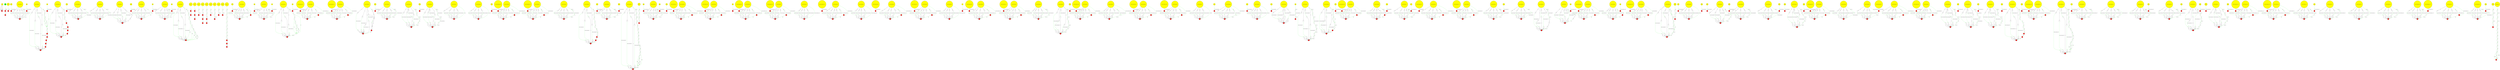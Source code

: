 digraph G {
node [shape = circle]
0[label="any", style=filled, fillcolor=yellow]
0 -> 191 [label="A"]; 

0 -> 191 [label="U"]; 

0 -> 191 [label="G"]; 

0 -> 191 [label="C"]; 

1[label="full", style=filled, fillcolor=green]
1 -> 192 [label="folded",color=green]; 

2[label="folded", style=filled, fillcolor=yellow]
2 -> 193 [label="root2",color=green]; 

3[label="h23", style=filled, fillcolor=yellow]
3 -> 194 [label="yard_rule_stem_1",color=green]; 

4[label="yard_rule_stem_1", style=filled, fillcolor=yellow]
4 -> 195 [label="A"]; 

4 -> 196 [label="U"]; 

4 -> 197 [label="C"]; 

4 -> 198 [label="G"]; 

4 -> 199 [label="any_1_3",color=green]; 

5[label="s1", style=filled, fillcolor=yellow]
5 -> 200 [label="yard_rule_stem_2",color=green]; 

6[label="yard_rule_stem_2", style=filled, fillcolor=yellow]
6 -> 201 [label="A"]; 

6 -> 202 [label="U"]; 

6 -> 203 [label="C"]; 

6 -> 204 [label="G"]; 

6 -> 205 [label="any",color=green]; 

7[label="s2", style=filled, fillcolor=yellow]
7 -> 206 [label="yard_rule_stem_3",color=green]; 

8[label="yard_rule_stem_3", style=filled, fillcolor=yellow]
8 -> 207 [label="A"]; 

8 -> 208 [label="U"]; 

8 -> 209 [label="C"]; 

8 -> 210 [label="G"]; 

8 -> 211 [label="any",color=green]; 

9[label="h24", style=filled, fillcolor=yellow]
9 -> 212 [label="yard_rule_gstem_5",color=green]; 

10[label="yard_rule_gstem_5", style=filled, fillcolor=yellow]
10 -> 213 [label="A"]; 

10 -> 214 [label="U"]; 

10 -> 215 [label="C"]; 

10 -> 216 [label="G"]; 

10 -> 217 [label="any_1_3",color=green]; 

11[label="yard_rule_stem_6", style=filled, fillcolor=yellow]
11 -> 218 [label="A"]; 

11 -> 219 [label="U"]; 

11 -> 220 [label="C"]; 

11 -> 221 [label="G"]; 

11 -> 222 [label="any_1_3",color=green]; 

12[label="yard_rule_stem_4", style=filled, fillcolor=yellow]
12 -> 223 [label="A"]; 

12 -> 224 [label="U"]; 

12 -> 225 [label="C"]; 

12 -> 226 [label="G"]; 

13[label="h22", style=filled, fillcolor=yellow]
13 -> 227 [label="yard_rule_stem_7",color=green]; 

14[label="yard_rule_stem_7", style=filled, fillcolor=yellow]
14 -> 228 [label="A"]; 

14 -> 229 [label="U"]; 

14 -> 230 [label="C"]; 

14 -> 231 [label="G"]; 

14 -> 232 [label="s4",color=green]; 

15[label="s4", style=filled, fillcolor=yellow]
15 -> 233 [label="yard_rule_stem_8",color=green]; 

16[label="yard_rule_stem_8", style=filled, fillcolor=yellow]
16 -> 234 [label="A"]; 

16 -> 235 [label="U"]; 

16 -> 236 [label="C"]; 

16 -> 237 [label="G"]; 

16 -> 238 [label="any_1_3",color=green]; 

17[label="s5", style=filled, fillcolor=yellow]
17 -> 239 [label="yard_rule_stem_9",color=green]; 

18[label="yard_rule_stem_9", style=filled, fillcolor=yellow]
18 -> 240 [label="A"]; 

18 -> 241 [label="U"]; 

18 -> 242 [label="C"]; 

18 -> 243 [label="G"]; 

18 -> 244 [label="h23",color=green]; 

19[label="any_1_2", style=filled, fillcolor=yellow]
19 -> 245 [label="any",color=green]; 

20[label="any_1_3", style=filled, fillcolor=yellow]
20 -> 246 [label="any",color=green]; 

21[label="any_2_3", style=filled, fillcolor=yellow]
21 -> 247 [label="any",color=green]; 

22[label="any_2_4", style=filled, fillcolor=yellow]
22 -> 248 [label="any",color=green]; 

23[label="any_3_4", style=filled, fillcolor=yellow]
23 -> 249 [label="any",color=green]; 

24[label="any_3_5", style=filled, fillcolor=yellow]
24 -> 250 [label="any",color=green]; 

25[label="any_5_7", style=filled, fillcolor=yellow]
25 -> 251 [label="any",color=green]; 

26[label="any_4_6", style=filled, fillcolor=yellow]
26 -> 252 [label="any",color=green]; 

27[label="any_6_8", style=filled, fillcolor=yellow]
27 -> 253 [label="any",color=green]; 

28[label="any_9_11", style=filled, fillcolor=yellow]
28 -> 254 [label="any",color=green]; 

29[label="h21", style=filled, fillcolor=yellow]
29 -> 255 [label="yard_rule_stem_10",color=green]; 

30[label="yard_rule_stem_10", style=filled, fillcolor=yellow]
30 -> 256 [label="A"]; 

30 -> 257 [label="U"]; 

30 -> 258 [label="C"]; 

30 -> 259 [label="G"]; 

30 -> 260 [label="any",color=green]; 

30 -> 261 [label="s6",color=green]; 

31[label="s6", style=filled, fillcolor=yellow]
31 -> 262 [label="yard_rule_stem_11",color=green]; 

32[label="yard_rule_stem_11", style=filled, fillcolor=yellow]
32 -> 263 [label="A"]; 

32 -> 264 [label="U"]; 

32 -> 265 [label="C"]; 

32 -> 266 [label="G"]; 

32 -> 267 [label="any_2_3",color=green]; 

33[label="s7", style=filled, fillcolor=yellow]
33 -> 268 [label="yard_rule_stem_12",color=green]; 

34[label="yard_rule_stem_12", style=filled, fillcolor=yellow]
34 -> 269 [label="A"]; 

34 -> 270 [label="U"]; 

34 -> 271 [label="C"]; 

34 -> 272 [label="G"]; 

34 -> 273 [label="any",color=green]; 

35[label="s8", style=filled, fillcolor=yellow]
35 -> 274 [label="yard_rule_stem_e2_13",color=green]; 

36[label="yard_rule_stem_e2_13", style=filled, fillcolor=yellow]
36 -> 275 [label="yard_rule_stem_17",color=green]; 

37[label="yard_rule_stem_17", style=filled, fillcolor=yellow]
37 -> 276 [label="A"]; 

37 -> 277 [label="U"]; 

37 -> 278 [label="C"]; 

37 -> 279 [label="G"]; 

37 -> 280 [label="any",color=green]; 

37 -> 281 [label="yard_rule_stem_e1_14",color=green]; 

38[label="yard_rule_stem_e1_14", style=filled, fillcolor=yellow]
38 -> 282 [label="yard_rule_stem_16",color=green]; 

39[label="yard_rule_stem_16", style=filled, fillcolor=yellow]
39 -> 283 [label="A"]; 

39 -> 284 [label="U"]; 

39 -> 285 [label="C"]; 

39 -> 286 [label="G"]; 

39 -> 287 [label="any",color=green]; 

39 -> 288 [label="yard_rule_stem_15",color=green]; 

40[label="yard_rule_stem_15", style=filled, fillcolor=yellow]
40 -> 289 [label="A"]; 

40 -> 290 [label="U"]; 

40 -> 291 [label="C"]; 

40 -> 292 [label="G"]; 

40 -> 293 [label="any",color=green]; 

41[label="root", style=filled, fillcolor=yellow]
41 -> 294 [label="yard_rule_stem_19",color=green]; 

42[label="yard_rule_stem_19", style=filled, fillcolor=yellow]
42 -> 295 [label="A"]; 

42 -> 296 [label="U"]; 

42 -> 297 [label="C"]; 

42 -> 298 [label="G"]; 

42 -> 299 [label="any_3_4",color=green]; 

43[label="yard_rule_stem_18", style=filled, fillcolor=yellow]
43 -> 300 [label="A"]; 

43 -> 301 [label="U"]; 

43 -> 302 [label="C"]; 

43 -> 303 [label="G"]; 

43 -> 304 [label="any_1_2",color=green]; 

44[label="h26", style=filled, fillcolor=yellow]
44 -> 305 [label="yard_rule_stem_22",color=green]; 

45[label="yard_rule_stem_22", style=filled, fillcolor=yellow]
45 -> 306 [label="A"]; 

45 -> 307 [label="U"]; 

45 -> 308 [label="C"]; 

45 -> 309 [label="G"]; 

45 -> 310 [label="any_1_2",color=green]; 

46[label="yard_rule_stem_21", style=filled, fillcolor=yellow]
46 -> 311 [label="A"]; 

46 -> 312 [label="U"]; 

46 -> 313 [label="C"]; 

46 -> 314 [label="G"]; 

46 -> 315 [label="any_4",color=green]; 

47[label="yard_rule_stem_20", style=filled, fillcolor=yellow]
47 -> 316 [label="A"]; 

47 -> 317 [label="U"]; 

47 -> 318 [label="C"]; 

47 -> 319 [label="G"]; 

47 -> 320 [label="any_4_6",color=green]; 

48[label="h25", style=filled, fillcolor=yellow]
48 -> 321 [label="yard_rule_stem_e2_24",color=green]; 

49[label="yard_rule_stem_e2_24", style=filled, fillcolor=yellow]
49 -> 322 [label="yard_rule_stem_28",color=green]; 

50[label="yard_rule_stem_28", style=filled, fillcolor=yellow]
50 -> 323 [label="A"]; 

50 -> 324 [label="U"]; 

50 -> 325 [label="C"]; 

50 -> 326 [label="G"]; 

50 -> 327 [label="any",color=green]; 

50 -> 328 [label="yard_rule_stem_e1_25",color=green]; 

51[label="yard_rule_stem_e1_25", style=filled, fillcolor=yellow]
51 -> 329 [label="yard_rule_stem_27",color=green]; 

52[label="yard_rule_stem_27", style=filled, fillcolor=yellow]
52 -> 330 [label="A"]; 

52 -> 331 [label="U"]; 

52 -> 332 [label="C"]; 

52 -> 333 [label="G"]; 

52 -> 334 [label="any",color=green]; 

52 -> 335 [label="yard_rule_stem_26",color=green]; 

53[label="yard_rule_stem_26", style=filled, fillcolor=yellow]
53 -> 336 [label="A"]; 

53 -> 337 [label="U"]; 

53 -> 338 [label="C"]; 

53 -> 339 [label="G"]; 

53 -> 340 [label="any_2_3",color=green]; 

54[label="yard_rule_stem_23", style=filled, fillcolor=yellow]
54 -> 341 [label="A"]; 

54 -> 342 [label="U"]; 

54 -> 343 [label="C"]; 

54 -> 344 [label="G"]; 

54 -> 345 [label="any",color=green]; 

55[label="h27", style=filled, fillcolor=yellow]
55 -> 346 [label="yard_rule_stem_29",color=green]; 

56[label="yard_rule_stem_29", style=filled, fillcolor=yellow]
56 -> 347 [label="A"]; 

56 -> 348 [label="U"]; 

56 -> 349 [label="C"]; 

56 -> 350 [label="G"]; 

56 -> 351 [label="any_5_7",color=green]; 

57[label="h19", style=filled, fillcolor=yellow]
57 -> 352 [label="yard_rule_stem_30",color=green]; 

58[label="yard_rule_stem_30", style=filled, fillcolor=yellow]
58 -> 353 [label="A"]; 

58 -> 354 [label="U"]; 

58 -> 355 [label="C"]; 

58 -> 356 [label="G"]; 

58 -> 357 [label="any_5_7",color=green]; 

59[label="any_4", style=filled, fillcolor=yellow]
59 -> 358 [label="any",color=green]; 

60[label="h8", style=filled, fillcolor=yellow]
60 -> 359 [label="yard_rule_stem_31",color=green]; 

61[label="yard_rule_stem_31", style=filled, fillcolor=yellow]
61 -> 360 [label="A"]; 

61 -> 361 [label="U"]; 

61 -> 362 [label="C"]; 

61 -> 363 [label="G"]; 

61 -> 364 [label="any_3_5",color=green]; 

62[label="h9", style=filled, fillcolor=yellow]
62 -> 365 [label="yard_rule_stem_21",color=green]; 

63[label="h10", style=filled, fillcolor=yellow]
63 -> 366 [label="yard_rule_stem_e2_32",color=green]; 

64[label="yard_rule_stem_e2_32", style=filled, fillcolor=yellow]
64 -> 367 [label="yard_rule_stem_35",color=green]; 

65[label="yard_rule_stem_35", style=filled, fillcolor=yellow]
65 -> 368 [label="A"]; 

65 -> 369 [label="U"]; 

65 -> 370 [label="C"]; 

65 -> 371 [label="G"]; 

65 -> 372 [label="any",color=green]; 

65 -> 373 [label="yard_rule_stem_e1_33",color=green]; 

66[label="yard_rule_stem_e1_33", style=filled, fillcolor=yellow]
66 -> 374 [label="yard_rule_stem_34",color=green]; 

67[label="yard_rule_stem_34", style=filled, fillcolor=yellow]
67 -> 375 [label="A"]; 

67 -> 376 [label="U"]; 

67 -> 377 [label="C"]; 

67 -> 378 [label="G"]; 

67 -> 379 [label="any",color=green]; 

67 -> 380 [label="yard_rule_stem_21",color=green]; 

68[label="h6", style=filled, fillcolor=yellow]
68 -> 381 [label="yard_rule_stem_e2_44",color=green]; 

69[label="yard_rule_stem_e2_44", style=filled, fillcolor=yellow]
69 -> 382 [label="yard_rule_stem_48",color=green]; 

70[label="yard_rule_stem_48", style=filled, fillcolor=yellow]
70 -> 383 [label="A"]; 

70 -> 384 [label="U"]; 

70 -> 385 [label="C"]; 

70 -> 386 [label="G"]; 

70 -> 387 [label="any",color=green]; 

70 -> 388 [label="yard_rule_stem_e1_45",color=green]; 

71[label="yard_rule_stem_e1_45", style=filled, fillcolor=yellow]
71 -> 389 [label="yard_rule_stem_47",color=green]; 

72[label="yard_rule_stem_47", style=filled, fillcolor=yellow]
72 -> 390 [label="A"]; 

72 -> 391 [label="U"]; 

72 -> 392 [label="C"]; 

72 -> 393 [label="G"]; 

72 -> 394 [label="any",color=green]; 

72 -> 395 [label="yard_rule_stem_46",color=green]; 

73[label="yard_rule_stem_46", style=filled, fillcolor=yellow]
73 -> 396 [label="A"]; 

73 -> 397 [label="U"]; 

73 -> 398 [label="C"]; 

73 -> 399 [label="G"]; 

73 -> 400 [label="yard_rule_stem_e1_41",color=green]; 

74[label="yard_rule_stem_e1_41", style=filled, fillcolor=yellow]
74 -> 401 [label="yard_rule_stem_43",color=green]; 

75[label="yard_rule_stem_43", style=filled, fillcolor=yellow]
75 -> 402 [label="A"]; 

75 -> 403 [label="U"]; 

75 -> 404 [label="C"]; 

75 -> 405 [label="G"]; 

75 -> 406 [label="any",color=green]; 

75 -> 407 [label="yard_rule_stem_42",color=green]; 

76[label="yard_rule_stem_42", style=filled, fillcolor=yellow]
76 -> 408 [label="A"]; 

76 -> 409 [label="U"]; 

76 -> 410 [label="C"]; 

76 -> 411 [label="G"]; 

76 -> 412 [label="yard_rule_stem_e2_36",color=green]; 

77[label="yard_rule_stem_e2_36", style=filled, fillcolor=yellow]
77 -> 413 [label="yard_rule_stem_40",color=green]; 

78[label="yard_rule_stem_40", style=filled, fillcolor=yellow]
78 -> 414 [label="A"]; 

78 -> 415 [label="U"]; 

78 -> 416 [label="C"]; 

78 -> 417 [label="G"]; 

78 -> 418 [label="any",color=green]; 

78 -> 419 [label="yard_rule_stem_e1_37",color=green]; 

79[label="yard_rule_stem_e1_37", style=filled, fillcolor=yellow]
79 -> 420 [label="yard_rule_stem_39",color=green]; 

80[label="yard_rule_stem_39", style=filled, fillcolor=yellow]
80 -> 421 [label="A"]; 

80 -> 422 [label="U"]; 

80 -> 423 [label="C"]; 

80 -> 424 [label="G"]; 

80 -> 425 [label="any",color=green]; 

80 -> 426 [label="yard_rule_stem_38",color=green]; 

81[label="yard_rule_stem_38", style=filled, fillcolor=yellow]
81 -> 427 [label="A"]; 

81 -> 428 [label="U"]; 

81 -> 429 [label="C"]; 

81 -> 430 [label="G"]; 

81 -> 431 [label="yard_rule_stem_e1_33",color=green]; 

82[label="h7", style=filled, fillcolor=yellow]
82 -> 432 [label="yard_rule_stem_e2_50",color=green]; 

83[label="yard_rule_stem_e2_50", style=filled, fillcolor=yellow]
83 -> 433 [label="yard_rule_stem_54",color=green]; 

84[label="yard_rule_stem_54", style=filled, fillcolor=yellow]
84 -> 434 [label="A"]; 

84 -> 435 [label="U"]; 

84 -> 436 [label="C"]; 

84 -> 437 [label="G"]; 

84 -> 438 [label="any",color=green]; 

84 -> 439 [label="yard_rule_stem_e1_51",color=green]; 

85[label="yard_rule_stem_e1_51", style=filled, fillcolor=yellow]
85 -> 440 [label="yard_rule_stem_53",color=green]; 

86[label="yard_rule_stem_53", style=filled, fillcolor=yellow]
86 -> 441 [label="A"]; 

86 -> 442 [label="U"]; 

86 -> 443 [label="C"]; 

86 -> 444 [label="G"]; 

86 -> 445 [label="any",color=green]; 

86 -> 446 [label="yard_rule_stem_52",color=green]; 

87[label="yard_rule_stem_52", style=filled, fillcolor=yellow]
87 -> 447 [label="A"]; 

87 -> 448 [label="U"]; 

87 -> 449 [label="C"]; 

87 -> 450 [label="G"]; 

87 -> 451 [label="any_2_4",color=green]; 

88[label="yard_rule_stem_49", style=filled, fillcolor=yellow]
88 -> 452 [label="A"]; 

88 -> 453 [label="U"]; 

88 -> 454 [label="C"]; 

88 -> 455 [label="G"]; 

88 -> 456 [label="any_1_2",color=green]; 

89[label="h11", style=filled, fillcolor=yellow]
89 -> 457 [label="yard_rule_stem_e1_60",color=green]; 

90[label="yard_rule_stem_e1_60", style=filled, fillcolor=yellow]
90 -> 458 [label="yard_rule_stem_62",color=green]; 

91[label="yard_rule_stem_62", style=filled, fillcolor=yellow]
91 -> 459 [label="A"]; 

91 -> 460 [label="U"]; 

91 -> 461 [label="C"]; 

91 -> 462 [label="G"]; 

91 -> 463 [label="any",color=green]; 

91 -> 464 [label="yard_rule_stem_61",color=green]; 

92[label="yard_rule_stem_61", style=filled, fillcolor=yellow]
92 -> 465 [label="A"]; 

92 -> 466 [label="U"]; 

92 -> 467 [label="C"]; 

92 -> 468 [label="G"]; 

92 -> 469 [label="any",color=green]; 

92 -> 470 [label="yard_rule_stem_e2_55",color=green]; 

93[label="yard_rule_stem_e2_55", style=filled, fillcolor=yellow]
93 -> 471 [label="yard_rule_stem_59",color=green]; 

94[label="yard_rule_stem_59", style=filled, fillcolor=yellow]
94 -> 472 [label="A"]; 

94 -> 473 [label="U"]; 

94 -> 474 [label="C"]; 

94 -> 475 [label="G"]; 

94 -> 476 [label="any",color=green]; 

94 -> 477 [label="yard_rule_stem_e1_56",color=green]; 

95[label="yard_rule_stem_e1_56", style=filled, fillcolor=yellow]
95 -> 478 [label="yard_rule_stem_58",color=green]; 

96[label="yard_rule_stem_58", style=filled, fillcolor=yellow]
96 -> 479 [label="A"]; 

96 -> 480 [label="U"]; 

96 -> 481 [label="C"]; 

96 -> 482 [label="G"]; 

96 -> 483 [label="any",color=green]; 

96 -> 484 [label="yard_rule_stem_57",color=green]; 

97[label="yard_rule_stem_57", style=filled, fillcolor=yellow]
97 -> 485 [label="A"]; 

97 -> 486 [label="U"]; 

97 -> 487 [label="C"]; 

97 -> 488 [label="G"]; 

97 -> 489 [label="any_6_8",color=green]; 

98[label="h12", style=filled, fillcolor=yellow]
98 -> 490 [label="yard_rule_stem_63",color=green]; 

99[label="yard_rule_stem_63", style=filled, fillcolor=yellow]
99 -> 491 [label="A"]; 

99 -> 492 [label="U"]; 

99 -> 493 [label="C"]; 

99 -> 494 [label="G"]; 

99 -> 495 [label="any",color=green]; 

99 -> 496 [label="yard_rule_stem_21",color=green]; 

100[label="h13", style=filled, fillcolor=yellow]
100 -> 497 [label="yard_rule_stem_64",color=green]; 

101[label="yard_rule_stem_64", style=filled, fillcolor=yellow]
101 -> 498 [label="A"]; 

101 -> 499 [label="U"]; 

101 -> 500 [label="C"]; 

101 -> 501 [label="G"]; 

101 -> 502 [label="any_9_11",color=green]; 

102[label="h14", style=filled, fillcolor=yellow]
102 -> 503 [label="yard_rule_stem_65",color=green]; 

103[label="yard_rule_stem_65", style=filled, fillcolor=yellow]
103 -> 504 [label="A"]; 

103 -> 505 [label="U"]; 

103 -> 506 [label="C"]; 

103 -> 507 [label="G"]; 

104[label="h5", style=filled, fillcolor=yellow]
104 -> 508 [label="any_5_7",color=green]; 

105[label="yard_rule_stem_67", style=filled, fillcolor=yellow]
105 -> 509 [label="A"]; 

105 -> 510 [label="U"]; 

105 -> 511 [label="C"]; 

105 -> 512 [label="G"]; 

105 -> 513 [label="any_1_3",color=green]; 

106[label="yard_rule_stem_66", style=filled, fillcolor=yellow]
106 -> 514 [label="A"]; 

106 -> 515 [label="U"]; 

106 -> 516 [label="C"]; 

106 -> 517 [label="G"]; 

106 -> 518 [label="any_5_7",color=green]; 

107[label="h15", style=filled, fillcolor=yellow]
107 -> 519 [label="yard_rule_stem_e1_68",color=green]; 

108[label="yard_rule_stem_e1_68", style=filled, fillcolor=yellow]
108 -> 520 [label="yard_rule_stem_70",color=green]; 

109[label="yard_rule_stem_70", style=filled, fillcolor=yellow]
109 -> 521 [label="A"]; 

109 -> 522 [label="U"]; 

109 -> 523 [label="C"]; 

109 -> 524 [label="G"]; 

109 -> 525 [label="any",color=green]; 

109 -> 526 [label="yard_rule_stem_69",color=green]; 

110[label="yard_rule_stem_69", style=filled, fillcolor=yellow]
110 -> 527 [label="A"]; 

110 -> 528 [label="U"]; 

110 -> 529 [label="C"]; 

110 -> 530 [label="G"]; 

110 -> 531 [label="any_2_4",color=green]; 

111[label="h16", style=filled, fillcolor=yellow]
111 -> 532 [label="yard_rule_stem_71",color=green]; 

112[label="yard_rule_stem_71", style=filled, fillcolor=yellow]
112 -> 533 [label="A"]; 

112 -> 534 [label="U"]; 

112 -> 535 [label="C"]; 

112 -> 536 [label="G"]; 

112 -> 537 [label="any_5_7",color=green]; 

113[label="h17", style=filled, fillcolor=yellow]
113 -> 538 [label="yard_rule_stem_e2_72",color=green]; 

114[label="yard_rule_stem_e2_72", style=filled, fillcolor=yellow]
114 -> 539 [label="yard_rule_stem_76",color=green]; 

115[label="yard_rule_stem_76", style=filled, fillcolor=yellow]
115 -> 540 [label="A"]; 

115 -> 541 [label="U"]; 

115 -> 542 [label="C"]; 

115 -> 543 [label="G"]; 

115 -> 544 [label="any",color=green]; 

115 -> 545 [label="yard_rule_stem_e1_73",color=green]; 

116[label="yard_rule_stem_e1_73", style=filled, fillcolor=yellow]
116 -> 546 [label="yard_rule_stem_75",color=green]; 

117[label="yard_rule_stem_75", style=filled, fillcolor=yellow]
117 -> 547 [label="A"]; 

117 -> 548 [label="U"]; 

117 -> 549 [label="C"]; 

117 -> 550 [label="G"]; 

117 -> 551 [label="any",color=green]; 

117 -> 552 [label="yard_rule_stem_74",color=green]; 

118[label="yard_rule_stem_74", style=filled, fillcolor=yellow]
118 -> 553 [label="A"]; 

118 -> 554 [label="U"]; 

118 -> 555 [label="C"]; 

118 -> 556 [label="G"]; 

118 -> 557 [label="any_2_4",color=green]; 

119[label="h18", style=filled, fillcolor=yellow]
119 -> 558 [label="yard_rule_stem_79",color=green]; 

120[label="yard_rule_stem_79", style=filled, fillcolor=yellow]
120 -> 559 [label="A"]; 

120 -> 560 [label="U"]; 

120 -> 561 [label="C"]; 

120 -> 562 [label="G"]; 

120 -> 563 [label="any_5_7",color=green]; 

121[label="yard_rule_stem_78", style=filled, fillcolor=yellow]
121 -> 564 [label="A"]; 

121 -> 565 [label="U"]; 

121 -> 566 [label="C"]; 

121 -> 567 [label="G"]; 

121 -> 568 [label="any_4_6",color=green]; 

122[label="yard_rule_stem_77", style=filled, fillcolor=yellow]
122 -> 569 [label="A"]; 

122 -> 570 [label="U"]; 

122 -> 571 [label="C"]; 

122 -> 572 [label="G"]; 

122 -> 573 [label="any",color=green]; 

123[label="h4", style=filled, fillcolor=yellow]
123 -> 574 [label="yard_rule_stem_e1_80",color=green]; 

124[label="yard_rule_stem_e1_80", style=filled, fillcolor=yellow]
124 -> 575 [label="yard_rule_stem_82",color=green]; 

125[label="yard_rule_stem_82", style=filled, fillcolor=yellow]
125 -> 576 [label="A"]; 

125 -> 577 [label="U"]; 

125 -> 578 [label="C"]; 

125 -> 579 [label="G"]; 

125 -> 580 [label="any",color=green]; 

125 -> 581 [label="yard_rule_stem_81",color=green]; 

126[label="yard_rule_stem_81", style=filled, fillcolor=yellow]
126 -> 582 [label="A"]; 

126 -> 583 [label="U"]; 

126 -> 584 [label="C"]; 

126 -> 585 [label="G"]; 

126 -> 586 [label="h5",color=green]; 

127[label="h3", style=filled, fillcolor=yellow]
127 -> 587 [label="yard_rule_stem_e1_83",color=green]; 

128[label="yard_rule_stem_e1_83", style=filled, fillcolor=yellow]
128 -> 588 [label="yard_rule_stem_85",color=green]; 

129[label="yard_rule_stem_85", style=filled, fillcolor=yellow]
129 -> 589 [label="A"]; 

129 -> 590 [label="U"]; 

129 -> 591 [label="C"]; 

129 -> 592 [label="G"]; 

129 -> 593 [label="any",color=green]; 

129 -> 594 [label="yard_rule_stem_84",color=green]; 

130[label="yard_rule_stem_84", style=filled, fillcolor=yellow]
130 -> 595 [label="A"]; 

130 -> 596 [label="U"]; 

130 -> 597 [label="C"]; 

130 -> 598 [label="G"]; 

130 -> 599 [label="any",color=green]; 

130 -> 600 [label="h4",color=green]; 

131[label="root2", style=filled, fillcolor=yellow]
131 -> 601 [label="h19",color=green]; 

132[label="h37", style=filled, fillcolor=yellow]
132 -> 602 [label="yard_rule_stem_86",color=green]; 

133[label="yard_rule_stem_86", style=filled, fillcolor=yellow]
133 -> 603 [label="A"]; 

133 -> 604 [label="U"]; 

133 -> 605 [label="C"]; 

133 -> 606 [label="G"]; 

133 -> 607 [label="any_5_7",color=green]; 

134[label="h36", style=filled, fillcolor=yellow]
134 -> 608 [label="yard_rule_stem_21",color=green]; 

135[label="h35", style=filled, fillcolor=yellow]
135 -> 609 [label="yard_rule_stem_87",color=green]; 

136[label="yard_rule_stem_87", style=filled, fillcolor=yellow]
136 -> 610 [label="A"]; 

136 -> 611 [label="U"]; 

136 -> 612 [label="C"]; 

136 -> 613 [label="G"]; 

136 -> 614 [label="h36",color=green]; 

137[label="h39", style=filled, fillcolor=yellow]
137 -> 615 [label="yard_rule_stem_89",color=green]; 

138[label="yard_rule_stem_89", style=filled, fillcolor=yellow]
138 -> 616 [label="A"]; 

138 -> 617 [label="U"]; 

138 -> 618 [label="C"]; 

138 -> 619 [label="G"]; 

138 -> 620 [label="any_2_4",color=green]; 

139[label="yard_rule_stem_88", style=filled, fillcolor=yellow]
139 -> 621 [label="A"]; 

139 -> 622 [label="U"]; 

139 -> 623 [label="C"]; 

139 -> 624 [label="G"]; 

139 -> 625 [label="any_1_3",color=green]; 

140[label="h40", style=filled, fillcolor=yellow]
140 -> 626 [label="yard_rule_stem_21",color=green]; 

141[label="h38", style=filled, fillcolor=yellow]
141 -> 627 [label="yard_rule_stem_90",color=green]; 

142[label="yard_rule_stem_90", style=filled, fillcolor=yellow]
142 -> 628 [label="A"]; 

142 -> 629 [label="U"]; 

142 -> 630 [label="C"]; 

142 -> 631 [label="G"]; 

142 -> 632 [label="any_1_2",color=green]; 

143[label="h34", style=filled, fillcolor=yellow]
143 -> 633 [label="yard_rule_stem_e1_97",color=green]; 

144[label="yard_rule_stem_e1_97", style=filled, fillcolor=yellow]
144 -> 634 [label="yard_rule_stem_99",color=green]; 

145[label="yard_rule_stem_99", style=filled, fillcolor=yellow]
145 -> 635 [label="A"]; 

145 -> 636 [label="U"]; 

145 -> 637 [label="C"]; 

145 -> 638 [label="G"]; 

145 -> 639 [label="any",color=green]; 

145 -> 640 [label="yard_rule_stem_98",color=green]; 

146[label="yard_rule_stem_98", style=filled, fillcolor=yellow]
146 -> 641 [label="A"]; 

146 -> 642 [label="U"]; 

146 -> 643 [label="C"]; 

146 -> 644 [label="G"]; 

146 -> 645 [label="any_1_2",color=green]; 

147[label="yard_rule_stem_96", style=filled, fillcolor=yellow]
147 -> 646 [label="A"]; 

147 -> 647 [label="U"]; 

147 -> 648 [label="C"]; 

147 -> 649 [label="G"]; 

147 -> 650 [label="yard_rule_stem_e2_91",color=green]; 

148[label="yard_rule_stem_e2_91", style=filled, fillcolor=yellow]
148 -> 651 [label="yard_rule_stem_95",color=green]; 

149[label="yard_rule_stem_95", style=filled, fillcolor=yellow]
149 -> 652 [label="A"]; 

149 -> 653 [label="U"]; 

149 -> 654 [label="C"]; 

149 -> 655 [label="G"]; 

149 -> 656 [label="any",color=green]; 

149 -> 657 [label="yard_rule_stem_e1_92",color=green]; 

150[label="yard_rule_stem_e1_92", style=filled, fillcolor=yellow]
150 -> 658 [label="yard_rule_stem_94",color=green]; 

151[label="yard_rule_stem_94", style=filled, fillcolor=yellow]
151 -> 659 [label="A"]; 

151 -> 660 [label="U"]; 

151 -> 661 [label="C"]; 

151 -> 662 [label="G"]; 

151 -> 663 [label="any",color=green]; 

151 -> 664 [label="yard_rule_stem_93",color=green]; 

152[label="yard_rule_stem_93", style=filled, fillcolor=yellow]
152 -> 665 [label="A"]; 

152 -> 666 [label="U"]; 

152 -> 667 [label="C"]; 

152 -> 668 [label="G"]; 

152 -> 669 [label="any_2_4",color=green]; 

153[label="h33", style=filled, fillcolor=yellow]
153 -> 670 [label="yard_rule_stem_100",color=green]; 

154[label="yard_rule_stem_100", style=filled, fillcolor=yellow]
154 -> 671 [label="A"]; 

154 -> 672 [label="U"]; 

154 -> 673 [label="C"]; 

154 -> 674 [label="G"]; 

154 -> 675 [label="any_1_3",color=green]; 

155[label="h32", style=filled, fillcolor=yellow]
155 -> 676 [label="yard_rule_stem_101",color=green]; 

156[label="yard_rule_stem_101", style=filled, fillcolor=yellow]
156 -> 677 [label="A"]; 

156 -> 678 [label="U"]; 

156 -> 679 [label="C"]; 

156 -> 680 [label="G"]; 

156 -> 681 [label="any_4_6",color=green]; 

157[label="h31", style=filled, fillcolor=yellow]
157 -> 682 [label="yard_rule_stem_102",color=green]; 

158[label="yard_rule_stem_102", style=filled, fillcolor=yellow]
158 -> 683 [label="A"]; 

158 -> 684 [label="U"]; 

158 -> 685 [label="C"]; 

158 -> 686 [label="G"]; 

158 -> 687 [label="any",color=green]; 

159[label="h30", style=filled, fillcolor=yellow]
159 -> 688 [label="yard_rule_stem_e1_103",color=green]; 

160[label="yard_rule_stem_e1_103", style=filled, fillcolor=yellow]
160 -> 689 [label="yard_rule_stem_105",color=green]; 

161[label="yard_rule_stem_105", style=filled, fillcolor=yellow]
161 -> 690 [label="A"]; 

161 -> 691 [label="U"]; 

161 -> 692 [label="C"]; 

161 -> 693 [label="G"]; 

161 -> 694 [label="any",color=green]; 

161 -> 695 [label="yard_rule_stem_104",color=green]; 

162[label="yard_rule_stem_104", style=filled, fillcolor=yellow]
162 -> 696 [label="A"]; 

162 -> 697 [label="U"]; 

162 -> 698 [label="C"]; 

162 -> 699 [label="G"]; 

162 -> 700 [label="any_3_5",color=green]; 

163[label="h41", style=filled, fillcolor=yellow]
163 -> 701 [label="yard_rule_stem_108",color=green]; 

164[label="yard_rule_stem_108", style=filled, fillcolor=yellow]
164 -> 702 [label="A"]; 

164 -> 703 [label="U"]; 

164 -> 704 [label="C"]; 

164 -> 705 [label="G"]; 

164 -> 706 [label="any_4_6",color=green]; 

165[label="yard_rule_stem_107", style=filled, fillcolor=yellow]
165 -> 707 [label="A"]; 

165 -> 708 [label="U"]; 

165 -> 709 [label="C"]; 

165 -> 710 [label="G"]; 

165 -> 711 [label="any_1_3",color=green]; 

166[label="yard_rule_stem_106", style=filled, fillcolor=yellow]
166 -> 712 [label="A"]; 

166 -> 713 [label="U"]; 

166 -> 714 [label="C"]; 

166 -> 715 [label="G"]; 

166 -> 716 [label="any_2_4",color=green]; 

167[label="h42", style=filled, fillcolor=yellow]
167 -> 717 [label="yard_rule_stem_109",color=green]; 

168[label="yard_rule_stem_109", style=filled, fillcolor=yellow]
168 -> 718 [label="A"]; 

168 -> 719 [label="U"]; 

168 -> 720 [label="C"]; 

168 -> 721 [label="G"]; 

168 -> 722 [label="any_3_4",color=green]; 

169[label="h29", style=filled, fillcolor=yellow]
169 -> 723 [label="yard_rule_stem_110",color=green]; 

170[label="yard_rule_stem_110", style=filled, fillcolor=yellow]
170 -> 724 [label="A"]; 

170 -> 725 [label="U"]; 

170 -> 726 [label="C"]; 

170 -> 727 [label="G"]; 

170 -> 728 [label="h30",color=green]; 

171[label="h43", style=filled, fillcolor=yellow]
171 -> 729 [label="yard_rule_stem_102",color=green]; 

172[label="h28_a", style=filled, fillcolor=yellow]
172 -> 730 [label="yard_rule_stem_111",color=green]; 

173[label="yard_rule_stem_111", style=filled, fillcolor=yellow]
173 -> 731 [label="A"]; 

173 -> 732 [label="U"]; 

173 -> 733 [label="C"]; 

173 -> 734 [label="G"]; 

173 -> 735 [label="any_1_3",color=green]; 

174[label="h28", style=filled, fillcolor=yellow]
174 -> 736 [label="yard_rule_stem_e2_112",color=green]; 

175[label="yard_rule_stem_e2_112", style=filled, fillcolor=yellow]
175 -> 737 [label="yard_rule_stem_116",color=green]; 

176[label="yard_rule_stem_116", style=filled, fillcolor=yellow]
176 -> 738 [label="A"]; 

176 -> 739 [label="U"]; 

176 -> 740 [label="C"]; 

176 -> 741 [label="G"]; 

176 -> 742 [label="any",color=green]; 

176 -> 743 [label="yard_rule_stem_e1_113",color=green]; 

177[label="yard_rule_stem_e1_113", style=filled, fillcolor=yellow]
177 -> 744 [label="yard_rule_stem_115",color=green]; 

178[label="yard_rule_stem_115", style=filled, fillcolor=yellow]
178 -> 745 [label="A"]; 

178 -> 746 [label="U"]; 

178 -> 747 [label="C"]; 

178 -> 748 [label="G"]; 

178 -> 749 [label="any",color=green]; 

178 -> 750 [label="yard_rule_stem_114",color=green]; 

179[label="yard_rule_stem_114", style=filled, fillcolor=yellow]
179 -> 751 [label="A"]; 

179 -> 752 [label="U"]; 

179 -> 753 [label="C"]; 

179 -> 754 [label="G"]; 

179 -> 755 [label="any",color=green]; 

180[label="h44", style=filled, fillcolor=yellow]
180 -> 756 [label="yard_rule_stem_123",color=green]; 

181[label="yard_rule_stem_123", style=filled, fillcolor=yellow]
181 -> 757 [label="A"]; 

181 -> 758 [label="U"]; 

181 -> 759 [label="C"]; 

181 -> 760 [label="G"]; 

181 -> 761 [label="any_1_3",color=green]; 

182[label="yard_rule_stem_122", style=filled, fillcolor=yellow]
182 -> 762 [label="A"]; 

182 -> 763 [label="U"]; 

182 -> 764 [label="C"]; 

182 -> 765 [label="G"]; 

182 -> 766 [label="any_2_4",color=green]; 

183[label="yard_rule_stem_121", style=filled, fillcolor=yellow]
183 -> 767 [label="A"]; 

183 -> 768 [label="U"]; 

183 -> 769 [label="C"]; 

183 -> 770 [label="G"]; 

183 -> 771 [label="any_1_3",color=green]; 

184[label="yard_rule_stem_120", style=filled, fillcolor=yellow]
184 -> 772 [label="A"]; 

184 -> 773 [label="U"]; 

184 -> 774 [label="C"]; 

184 -> 775 [label="G"]; 

184 -> 776 [label="any_3_5",color=green]; 

185[label="yard_rule_stem_e1_117", style=filled, fillcolor=yellow]
185 -> 777 [label="yard_rule_stem_119",color=green]; 

186[label="yard_rule_stem_119", style=filled, fillcolor=yellow]
186 -> 778 [label="A"]; 

186 -> 779 [label="U"]; 

186 -> 780 [label="C"]; 

186 -> 781 [label="G"]; 

186 -> 782 [label="any",color=green]; 

186 -> 783 [label="yard_rule_stem_118",color=green]; 

187[label="yard_rule_stem_118", style=filled, fillcolor=yellow]
187 -> 784 [label="A"]; 

187 -> 785 [label="U"]; 

187 -> 786 [label="C"]; 

187 -> 787 [label="G"]; 

187 -> 788 [label="any_1_3",color=green]; 

188[label="h45", style=filled, fillcolor=yellow]
188 -> 789 [label="yard_rule_stem_21",color=green]; 

189[label="root3", style=filled, fillcolor=yellow]
189 -> 790 [label="h28",color=green]; 

190[label="full_size_root", style=filled, fillcolor=yellow]
190 -> 791 [label="h3",color=green]; 

191[label="", shape = doublecircle, style=filled, fillcolor=red]
192[label="", shape = doublecircle, style=filled, fillcolor=red]
192 -> 792 [label="any",color=green]; 

193[label="", shape = doublecircle, style=filled, fillcolor=red]
194[label="", shape = doublecircle, style=filled, fillcolor=red]
195[label=""]
195 -> 793 [label="yard_rule_stem_1",color=green]; 

196[label=""]
196 -> 794 [label="yard_rule_stem_1",color=green]; 

197[label=""]
197 -> 795 [label="yard_rule_stem_1",color=green]; 

198[label=""]
198 -> 796 [label="yard_rule_stem_1",color=green]; 

199[label=""]
199 -> 797 [label="s1",color=green]; 

200[label="", shape = doublecircle, style=filled, fillcolor=red]
201[label=""]
201 -> 798 [label="yard_rule_stem_2",color=green]; 

202[label=""]
202 -> 799 [label="yard_rule_stem_2",color=green]; 

203[label=""]
203 -> 800 [label="yard_rule_stem_2",color=green]; 

204[label=""]
204 -> 801 [label="yard_rule_stem_2",color=green]; 

205[label=""]
205 -> 802 [label="any",color=green]; 

205 -> 803 [label="s2",color=green]; 

206[label="", shape = doublecircle, style=filled, fillcolor=red]
207[label=""]
207 -> 804 [label="yard_rule_stem_3",color=green]; 

208[label=""]
208 -> 805 [label="yard_rule_stem_3",color=green]; 

209[label=""]
209 -> 806 [label="yard_rule_stem_3",color=green]; 

210[label=""]
210 -> 807 [label="yard_rule_stem_3",color=green]; 

211[label=""]
211 -> 808 [label="any",color=green]; 

212[label="", shape = doublecircle, style=filled, fillcolor=red]
213[label=""]
213 -> 809 [label="yard_rule_stem_6",color=green]; 

214[label=""]
214 -> 810 [label="yard_rule_stem_6",color=green]; 

215[label=""]
215 -> 811 [label="yard_rule_stem_6",color=green]; 

216[label=""]
216 -> 812 [label="yard_rule_stem_6",color=green]; 

217[label=""]
217 -> 813 [label="yard_rule_stem_4",color=green]; 

218[label=""]
218 -> 814 [label="yard_rule_stem_6",color=green]; 

219[label=""]
219 -> 815 [label="yard_rule_stem_6",color=green]; 

220[label=""]
220 -> 816 [label="yard_rule_stem_6",color=green]; 

221[label=""]
221 -> 817 [label="yard_rule_stem_6",color=green]; 

222[label=""]
222 -> 818 [label="yard_rule_stem_4",color=green]; 

223[label=""]
223 -> 819 [label="yard_rule_stem_4",color=green]; 

224[label=""]
224 -> 820 [label="yard_rule_stem_4",color=green]; 

225[label=""]
225 -> 821 [label="yard_rule_stem_4",color=green]; 

226[label=""]
226 -> 822 [label="yard_rule_stem_4",color=green]; 

226 -> 823 [label="A"]; 

227[label="", shape = doublecircle, style=filled, fillcolor=red]
228[label=""]
228 -> 824 [label="yard_rule_stem_7",color=green]; 

229[label=""]
229 -> 825 [label="yard_rule_stem_7",color=green]; 

230[label=""]
230 -> 826 [label="yard_rule_stem_7",color=green]; 

231[label=""]
231 -> 827 [label="yard_rule_stem_7",color=green]; 

232[label=""]
232 -> 828 [label="any",color=green]; 

233[label="", shape = doublecircle, style=filled, fillcolor=red]
234[label=""]
234 -> 829 [label="yard_rule_stem_8",color=green]; 

235[label=""]
235 -> 830 [label="yard_rule_stem_8",color=green]; 

236[label=""]
236 -> 831 [label="yard_rule_stem_8",color=green]; 

237[label=""]
237 -> 832 [label="yard_rule_stem_8",color=green]; 

238[label=""]
238 -> 833 [label="s5",color=green]; 

239[label="", shape = doublecircle, style=filled, fillcolor=red]
240[label=""]
240 -> 834 [label="yard_rule_stem_9",color=green]; 

241[label=""]
241 -> 835 [label="yard_rule_stem_9",color=green]; 

242[label=""]
242 -> 836 [label="yard_rule_stem_9",color=green]; 

243[label=""]
243 -> 837 [label="yard_rule_stem_9",color=green]; 

244[label=""]
244 -> 838 [label="any",color=green]; 

245[label="", shape = doublecircle, style=filled, fillcolor=red]
245 -> 839 [label="any",color=green]; 

246[label="", shape = doublecircle, style=filled, fillcolor=red]
246 -> 840 [label="any",color=green]; 

247[label=""]
247 -> 841 [label="any_1_2",color=green]; 

248[label=""]
248 -> 842 [label="any",color=green]; 

249[label=""]
249 -> 843 [label="any",color=green]; 

250[label=""]
250 -> 844 [label="any_2_4",color=green]; 

251[label=""]
251 -> 845 [label="any",color=green]; 

252[label=""]
252 -> 846 [label="any_3_5",color=green]; 

253[label=""]
253 -> 847 [label="any_5_7",color=green]; 

254[label=""]
254 -> 848 [label="any",color=green]; 

255[label="", shape = doublecircle, style=filled, fillcolor=red]
256[label=""]
256 -> 849 [label="yard_rule_stem_10",color=green]; 

257[label=""]
257 -> 850 [label="yard_rule_stem_10",color=green]; 

258[label=""]
258 -> 851 [label="yard_rule_stem_10",color=green]; 

259[label=""]
259 -> 852 [label="yard_rule_stem_10",color=green]; 

260[label=""]
260 -> 261 [label="s6",color=green]; 

261[label="", shape = doublecircle, style=filled, fillcolor=red]
261 -> 853 [label="any",color=green]; 

262[label="", shape = doublecircle, style=filled, fillcolor=red]
263[label=""]
263 -> 854 [label="yard_rule_stem_11",color=green]; 

264[label=""]
264 -> 855 [label="yard_rule_stem_11",color=green]; 

265[label=""]
265 -> 856 [label="yard_rule_stem_11",color=green]; 

266[label=""]
266 -> 857 [label="yard_rule_stem_11",color=green]; 

267[label=""]
267 -> 858 [label="s7",color=green]; 

268[label="", shape = doublecircle, style=filled, fillcolor=red]
269[label=""]
269 -> 859 [label="yard_rule_stem_12",color=green]; 

270[label=""]
270 -> 860 [label="yard_rule_stem_12",color=green]; 

271[label=""]
271 -> 861 [label="yard_rule_stem_12",color=green]; 

272[label=""]
272 -> 862 [label="yard_rule_stem_12",color=green]; 

273[label=""]
273 -> 863 [label="any",color=green]; 

274[label="", shape = doublecircle, style=filled, fillcolor=red]
275[label="", shape = doublecircle, style=filled, fillcolor=red]
276[label=""]
276 -> 864 [label="yard_rule_stem_17",color=green]; 

277[label=""]
277 -> 865 [label="yard_rule_stem_17",color=green]; 

278[label=""]
278 -> 866 [label="yard_rule_stem_17",color=green]; 

279[label=""]
279 -> 867 [label="yard_rule_stem_17",color=green]; 

280[label=""]
280 -> 281 [label="yard_rule_stem_e1_14",color=green]; 

281[label="", shape = doublecircle, style=filled, fillcolor=red]
281 -> 868 [label="any",color=green]; 

282[label="", shape = doublecircle, style=filled, fillcolor=red]
283[label=""]
283 -> 869 [label="yard_rule_stem_16",color=green]; 

284[label=""]
284 -> 870 [label="yard_rule_stem_16",color=green]; 

285[label=""]
285 -> 871 [label="yard_rule_stem_16",color=green]; 

286[label=""]
286 -> 872 [label="yard_rule_stem_16",color=green]; 

287[label=""]
287 -> 288 [label="yard_rule_stem_15",color=green]; 

288[label="", shape = doublecircle, style=filled, fillcolor=red]
288 -> 873 [label="any",color=green]; 

289[label=""]
289 -> 874 [label="yard_rule_stem_15",color=green]; 

290[label=""]
290 -> 875 [label="yard_rule_stem_15",color=green]; 

291[label=""]
291 -> 876 [label="yard_rule_stem_15",color=green]; 

291 -> 877 [label="U"]; 

292[label=""]
292 -> 878 [label="yard_rule_stem_15",color=green]; 

293[label=""]
293 -> 879 [label="C"]; 

294[label="", shape = doublecircle, style=filled, fillcolor=red]
295[label=""]
295 -> 880 [label="yard_rule_stem_19",color=green]; 

296[label=""]
296 -> 881 [label="yard_rule_stem_19",color=green]; 

297[label=""]
297 -> 882 [label="yard_rule_stem_19",color=green]; 

298[label=""]
298 -> 883 [label="yard_rule_stem_19",color=green]; 

299[label=""]
299 -> 884 [label="yard_rule_stem_18",color=green]; 

300[label=""]
300 -> 885 [label="yard_rule_stem_18",color=green]; 

301[label=""]
301 -> 886 [label="yard_rule_stem_18",color=green]; 

302[label=""]
302 -> 887 [label="yard_rule_stem_18",color=green]; 

303[label=""]
303 -> 888 [label="yard_rule_stem_18",color=green]; 

304[label=""]
304 -> 889 [label="h21",color=green]; 

305[label="", shape = doublecircle, style=filled, fillcolor=red]
306[label=""]
306 -> 890 [label="yard_rule_stem_22",color=green]; 

307[label=""]
307 -> 891 [label="yard_rule_stem_22",color=green]; 

308[label=""]
308 -> 892 [label="yard_rule_stem_22",color=green]; 

309[label=""]
309 -> 893 [label="yard_rule_stem_22",color=green]; 

310[label=""]
310 -> 894 [label="yard_rule_stem_20",color=green]; 

311[label=""]
311 -> 895 [label="yard_rule_stem_21",color=green]; 

312[label=""]
312 -> 896 [label="yard_rule_stem_21",color=green]; 

313[label=""]
313 -> 897 [label="yard_rule_stem_21",color=green]; 

314[label=""]
314 -> 898 [label="yard_rule_stem_21",color=green]; 

315[label="", shape = doublecircle, style=filled, fillcolor=red]
316[label=""]
316 -> 899 [label="yard_rule_stem_20",color=green]; 

317[label=""]
317 -> 900 [label="yard_rule_stem_20",color=green]; 

318[label=""]
318 -> 901 [label="yard_rule_stem_20",color=green]; 

319[label=""]
319 -> 902 [label="yard_rule_stem_20",color=green]; 

320[label="", shape = doublecircle, style=filled, fillcolor=red]
321[label="", shape = doublecircle, style=filled, fillcolor=red]
322[label="", shape = doublecircle, style=filled, fillcolor=red]
323[label=""]
323 -> 903 [label="yard_rule_stem_28",color=green]; 

324[label=""]
324 -> 904 [label="yard_rule_stem_28",color=green]; 

325[label=""]
325 -> 905 [label="yard_rule_stem_28",color=green]; 

326[label=""]
326 -> 906 [label="yard_rule_stem_28",color=green]; 

327[label=""]
327 -> 328 [label="yard_rule_stem_e1_25",color=green]; 

328[label="", shape = doublecircle, style=filled, fillcolor=red]
328 -> 907 [label="any",color=green]; 

329[label="", shape = doublecircle, style=filled, fillcolor=red]
330[label=""]
330 -> 908 [label="yard_rule_stem_27",color=green]; 

331[label=""]
331 -> 909 [label="yard_rule_stem_27",color=green]; 

332[label=""]
332 -> 910 [label="yard_rule_stem_27",color=green]; 

333[label=""]
333 -> 911 [label="yard_rule_stem_27",color=green]; 

334[label=""]
334 -> 335 [label="yard_rule_stem_26",color=green]; 

335[label="", shape = doublecircle, style=filled, fillcolor=red]
335 -> 912 [label="any",color=green]; 

336[label=""]
336 -> 913 [label="yard_rule_stem_26",color=green]; 

337[label=""]
337 -> 914 [label="yard_rule_stem_26",color=green]; 

338[label=""]
338 -> 915 [label="yard_rule_stem_26",color=green]; 

339[label=""]
339 -> 916 [label="yard_rule_stem_26",color=green]; 

340[label=""]
340 -> 917 [label="yard_rule_stem_23",color=green]; 

341[label=""]
341 -> 918 [label="yard_rule_stem_23",color=green]; 

342[label=""]
342 -> 919 [label="yard_rule_stem_23",color=green]; 

343[label=""]
343 -> 920 [label="yard_rule_stem_23",color=green]; 

344[label=""]
344 -> 921 [label="yard_rule_stem_23",color=green]; 

345[label=""]
345 -> 922 [label="any",color=green]; 

346[label="", shape = doublecircle, style=filled, fillcolor=red]
347[label=""]
347 -> 923 [label="yard_rule_stem_29",color=green]; 

348[label=""]
348 -> 924 [label="yard_rule_stem_29",color=green]; 

349[label=""]
349 -> 925 [label="yard_rule_stem_29",color=green]; 

350[label=""]
350 -> 926 [label="yard_rule_stem_29",color=green]; 

351[label=""]
351 -> 927 [label="yard_rule_stem_21",color=green]; 

352[label="", shape = doublecircle, style=filled, fillcolor=red]
353[label=""]
353 -> 928 [label="yard_rule_stem_30",color=green]; 

354[label=""]
354 -> 929 [label="yard_rule_stem_30",color=green]; 

355[label=""]
355 -> 930 [label="yard_rule_stem_30",color=green]; 

356[label=""]
356 -> 931 [label="yard_rule_stem_30",color=green]; 

357[label=""]
357 -> 932 [label="root",color=green]; 

358[label=""]
358 -> 933 [label="any",color=green]; 

359[label="", shape = doublecircle, style=filled, fillcolor=red]
360[label=""]
360 -> 934 [label="yard_rule_stem_31",color=green]; 

361[label=""]
361 -> 935 [label="yard_rule_stem_31",color=green]; 

362[label=""]
362 -> 936 [label="yard_rule_stem_31",color=green]; 

363[label=""]
363 -> 937 [label="yard_rule_stem_31",color=green]; 

364[label=""]
364 -> 938 [label="yard_rule_stem_21",color=green]; 

365[label="", shape = doublecircle, style=filled, fillcolor=red]
366[label="", shape = doublecircle, style=filled, fillcolor=red]
367[label="", shape = doublecircle, style=filled, fillcolor=red]
368[label=""]
368 -> 939 [label="yard_rule_stem_35",color=green]; 

369[label=""]
369 -> 940 [label="yard_rule_stem_35",color=green]; 

370[label=""]
370 -> 941 [label="yard_rule_stem_35",color=green]; 

371[label=""]
371 -> 942 [label="yard_rule_stem_35",color=green]; 

372[label=""]
372 -> 373 [label="yard_rule_stem_e1_33",color=green]; 

373[label="", shape = doublecircle, style=filled, fillcolor=red]
373 -> 943 [label="any",color=green]; 

374[label="", shape = doublecircle, style=filled, fillcolor=red]
375[label=""]
375 -> 944 [label="yard_rule_stem_34",color=green]; 

376[label=""]
376 -> 945 [label="yard_rule_stem_34",color=green]; 

377[label=""]
377 -> 946 [label="yard_rule_stem_34",color=green]; 

378[label=""]
378 -> 947 [label="yard_rule_stem_34",color=green]; 

379[label=""]
379 -> 380 [label="yard_rule_stem_21",color=green]; 

380[label="", shape = doublecircle, style=filled, fillcolor=red]
380 -> 948 [label="any",color=green]; 

381[label="", shape = doublecircle, style=filled, fillcolor=red]
382[label="", shape = doublecircle, style=filled, fillcolor=red]
383[label=""]
383 -> 949 [label="yard_rule_stem_48",color=green]; 

384[label=""]
384 -> 950 [label="yard_rule_stem_48",color=green]; 

385[label=""]
385 -> 951 [label="yard_rule_stem_48",color=green]; 

386[label=""]
386 -> 952 [label="yard_rule_stem_48",color=green]; 

387[label=""]
387 -> 388 [label="yard_rule_stem_e1_45",color=green]; 

388[label="", shape = doublecircle, style=filled, fillcolor=red]
388 -> 953 [label="any",color=green]; 

389[label="", shape = doublecircle, style=filled, fillcolor=red]
390[label=""]
390 -> 954 [label="yard_rule_stem_47",color=green]; 

391[label=""]
391 -> 955 [label="yard_rule_stem_47",color=green]; 

392[label=""]
392 -> 956 [label="yard_rule_stem_47",color=green]; 

393[label=""]
393 -> 957 [label="yard_rule_stem_47",color=green]; 

394[label=""]
394 -> 395 [label="yard_rule_stem_46",color=green]; 

395[label="", shape = doublecircle, style=filled, fillcolor=red]
395 -> 958 [label="any",color=green]; 

396[label=""]
396 -> 959 [label="yard_rule_stem_46",color=green]; 

397[label=""]
397 -> 960 [label="yard_rule_stem_46",color=green]; 

398[label=""]
398 -> 961 [label="yard_rule_stem_46",color=green]; 

399[label=""]
399 -> 962 [label="yard_rule_stem_46",color=green]; 

400[label="", shape = doublecircle, style=filled, fillcolor=red]
401[label="", shape = doublecircle, style=filled, fillcolor=red]
402[label=""]
402 -> 963 [label="yard_rule_stem_43",color=green]; 

403[label=""]
403 -> 964 [label="yard_rule_stem_43",color=green]; 

404[label=""]
404 -> 965 [label="yard_rule_stem_43",color=green]; 

405[label=""]
405 -> 966 [label="yard_rule_stem_43",color=green]; 

406[label=""]
406 -> 407 [label="yard_rule_stem_42",color=green]; 

407[label="", shape = doublecircle, style=filled, fillcolor=red]
407 -> 967 [label="any",color=green]; 

408[label=""]
408 -> 968 [label="yard_rule_stem_42",color=green]; 

409[label=""]
409 -> 969 [label="yard_rule_stem_42",color=green]; 

410[label=""]
410 -> 970 [label="yard_rule_stem_42",color=green]; 

411[label=""]
411 -> 971 [label="yard_rule_stem_42",color=green]; 

412[label="", shape = doublecircle, style=filled, fillcolor=red]
413[label="", shape = doublecircle, style=filled, fillcolor=red]
414[label=""]
414 -> 972 [label="yard_rule_stem_40",color=green]; 

415[label=""]
415 -> 973 [label="yard_rule_stem_40",color=green]; 

416[label=""]
416 -> 974 [label="yard_rule_stem_40",color=green]; 

417[label=""]
417 -> 975 [label="yard_rule_stem_40",color=green]; 

418[label=""]
418 -> 419 [label="yard_rule_stem_e1_37",color=green]; 

419[label="", shape = doublecircle, style=filled, fillcolor=red]
419 -> 976 [label="any",color=green]; 

420[label="", shape = doublecircle, style=filled, fillcolor=red]
421[label=""]
421 -> 977 [label="yard_rule_stem_39",color=green]; 

422[label=""]
422 -> 978 [label="yard_rule_stem_39",color=green]; 

423[label=""]
423 -> 979 [label="yard_rule_stem_39",color=green]; 

424[label=""]
424 -> 980 [label="yard_rule_stem_39",color=green]; 

425[label=""]
425 -> 426 [label="yard_rule_stem_38",color=green]; 

426[label="", shape = doublecircle, style=filled, fillcolor=red]
426 -> 981 [label="any",color=green]; 

427[label=""]
427 -> 982 [label="yard_rule_stem_38",color=green]; 

428[label=""]
428 -> 983 [label="yard_rule_stem_38",color=green]; 

429[label=""]
429 -> 984 [label="yard_rule_stem_38",color=green]; 

430[label=""]
430 -> 985 [label="yard_rule_stem_38",color=green]; 

431[label="", shape = doublecircle, style=filled, fillcolor=red]
432[label="", shape = doublecircle, style=filled, fillcolor=red]
433[label="", shape = doublecircle, style=filled, fillcolor=red]
434[label=""]
434 -> 986 [label="yard_rule_stem_54",color=green]; 

435[label=""]
435 -> 987 [label="yard_rule_stem_54",color=green]; 

436[label=""]
436 -> 988 [label="yard_rule_stem_54",color=green]; 

437[label=""]
437 -> 989 [label="yard_rule_stem_54",color=green]; 

438[label=""]
438 -> 439 [label="yard_rule_stem_e1_51",color=green]; 

439[label="", shape = doublecircle, style=filled, fillcolor=red]
439 -> 990 [label="any",color=green]; 

440[label="", shape = doublecircle, style=filled, fillcolor=red]
441[label=""]
441 -> 991 [label="yard_rule_stem_53",color=green]; 

442[label=""]
442 -> 992 [label="yard_rule_stem_53",color=green]; 

443[label=""]
443 -> 993 [label="yard_rule_stem_53",color=green]; 

444[label=""]
444 -> 994 [label="yard_rule_stem_53",color=green]; 

445[label=""]
445 -> 446 [label="yard_rule_stem_52",color=green]; 

446[label="", shape = doublecircle, style=filled, fillcolor=red]
446 -> 995 [label="any",color=green]; 

447[label=""]
447 -> 996 [label="yard_rule_stem_52",color=green]; 

448[label=""]
448 -> 997 [label="yard_rule_stem_52",color=green]; 

449[label=""]
449 -> 998 [label="yard_rule_stem_52",color=green]; 

450[label=""]
450 -> 999 [label="yard_rule_stem_52",color=green]; 

451[label=""]
451 -> 1000 [label="yard_rule_stem_49",color=green]; 

452[label=""]
452 -> 1001 [label="yard_rule_stem_49",color=green]; 

453[label=""]
453 -> 1002 [label="yard_rule_stem_49",color=green]; 

454[label=""]
454 -> 1003 [label="yard_rule_stem_49",color=green]; 

455[label=""]
455 -> 1004 [label="yard_rule_stem_49",color=green]; 

456[label=""]
456 -> 1005 [label="h8",color=green]; 

457[label="", shape = doublecircle, style=filled, fillcolor=red]
458[label="", shape = doublecircle, style=filled, fillcolor=red]
459[label=""]
459 -> 1006 [label="yard_rule_stem_62",color=green]; 

460[label=""]
460 -> 1007 [label="yard_rule_stem_62",color=green]; 

461[label=""]
461 -> 1008 [label="yard_rule_stem_62",color=green]; 

462[label=""]
462 -> 1009 [label="yard_rule_stem_62",color=green]; 

463[label=""]
463 -> 464 [label="yard_rule_stem_61",color=green]; 

464[label="", shape = doublecircle, style=filled, fillcolor=red]
464 -> 1010 [label="any",color=green]; 

465[label=""]
465 -> 1011 [label="yard_rule_stem_61",color=green]; 

466[label=""]
466 -> 1012 [label="yard_rule_stem_61",color=green]; 

467[label=""]
467 -> 1013 [label="yard_rule_stem_61",color=green]; 

468[label=""]
468 -> 1014 [label="yard_rule_stem_61",color=green]; 

469[label=""]
469 -> 470 [label="yard_rule_stem_e2_55",color=green]; 

470[label=""]
470 -> 1015 [label="any_3_5",color=green]; 

471[label="", shape = doublecircle, style=filled, fillcolor=red]
472[label=""]
472 -> 1016 [label="yard_rule_stem_59",color=green]; 

473[label=""]
473 -> 1017 [label="yard_rule_stem_59",color=green]; 

474[label=""]
474 -> 1018 [label="yard_rule_stem_59",color=green]; 

475[label=""]
475 -> 1019 [label="yard_rule_stem_59",color=green]; 

476[label=""]
476 -> 477 [label="yard_rule_stem_e1_56",color=green]; 

477[label="", shape = doublecircle, style=filled, fillcolor=red]
477 -> 1020 [label="any",color=green]; 

478[label="", shape = doublecircle, style=filled, fillcolor=red]
479[label=""]
479 -> 1021 [label="yard_rule_stem_58",color=green]; 

480[label=""]
480 -> 1022 [label="yard_rule_stem_58",color=green]; 

481[label=""]
481 -> 1023 [label="yard_rule_stem_58",color=green]; 

482[label=""]
482 -> 1024 [label="yard_rule_stem_58",color=green]; 

483[label=""]
483 -> 484 [label="yard_rule_stem_57",color=green]; 

484[label="", shape = doublecircle, style=filled, fillcolor=red]
484 -> 1025 [label="any",color=green]; 

485[label=""]
485 -> 1026 [label="yard_rule_stem_57",color=green]; 

486[label=""]
486 -> 1027 [label="yard_rule_stem_57",color=green]; 

487[label=""]
487 -> 1028 [label="yard_rule_stem_57",color=green]; 

488[label=""]
488 -> 1029 [label="yard_rule_stem_57",color=green]; 

489[label="", shape = doublecircle, style=filled, fillcolor=red]
490[label="", shape = doublecircle, style=filled, fillcolor=red]
491[label=""]
491 -> 1030 [label="yard_rule_stem_63",color=green]; 

492[label=""]
492 -> 1031 [label="yard_rule_stem_63",color=green]; 

493[label=""]
493 -> 1032 [label="yard_rule_stem_63",color=green]; 

494[label=""]
494 -> 1033 [label="yard_rule_stem_63",color=green]; 

495[label=""]
495 -> 496 [label="yard_rule_stem_21",color=green]; 

496[label=""]
496 -> 1034 [label="any_2_4",color=green]; 

497[label="", shape = doublecircle, style=filled, fillcolor=red]
498[label=""]
498 -> 1035 [label="yard_rule_stem_64",color=green]; 

499[label=""]
499 -> 1036 [label="yard_rule_stem_64",color=green]; 

500[label=""]
500 -> 1037 [label="yard_rule_stem_64",color=green]; 

501[label=""]
501 -> 1038 [label="yard_rule_stem_64",color=green]; 

502[label="", shape = doublecircle, style=filled, fillcolor=red]
503[label="", shape = doublecircle, style=filled, fillcolor=red]
504[label=""]
504 -> 1039 [label="yard_rule_stem_65",color=green]; 

505[label=""]
505 -> 1040 [label="yard_rule_stem_65",color=green]; 

505 -> 1041 [label="A"]; 

506[label=""]
506 -> 1042 [label="yard_rule_stem_65",color=green]; 

507[label=""]
507 -> 1043 [label="yard_rule_stem_65",color=green]; 

508[label=""]
508 -> 1044 [label="yard_rule_stem_67",color=green]; 

509[label=""]
509 -> 1045 [label="yard_rule_stem_67",color=green]; 

510[label=""]
510 -> 1046 [label="yard_rule_stem_67",color=green]; 

511[label=""]
511 -> 1047 [label="yard_rule_stem_67",color=green]; 

512[label=""]
512 -> 1048 [label="yard_rule_stem_67",color=green]; 

513[label=""]
513 -> 1049 [label="h6",color=green]; 

514[label=""]
514 -> 1050 [label="yard_rule_stem_66",color=green]; 

515[label=""]
515 -> 1051 [label="yard_rule_stem_66",color=green]; 

516[label=""]
516 -> 1052 [label="yard_rule_stem_66",color=green]; 

517[label=""]
517 -> 1053 [label="yard_rule_stem_66",color=green]; 

518[label=""]
518 -> 1054 [label="h7",color=green]; 

519[label="", shape = doublecircle, style=filled, fillcolor=red]
520[label="", shape = doublecircle, style=filled, fillcolor=red]
521[label=""]
521 -> 1055 [label="yard_rule_stem_70",color=green]; 

522[label=""]
522 -> 1056 [label="yard_rule_stem_70",color=green]; 

523[label=""]
523 -> 1057 [label="yard_rule_stem_70",color=green]; 

524[label=""]
524 -> 1058 [label="yard_rule_stem_70",color=green]; 

525[label=""]
525 -> 526 [label="yard_rule_stem_69",color=green]; 

526[label="", shape = doublecircle, style=filled, fillcolor=red]
526 -> 1059 [label="any",color=green]; 

527[label=""]
527 -> 1060 [label="yard_rule_stem_69",color=green]; 

528[label=""]
528 -> 1061 [label="yard_rule_stem_69",color=green]; 

529[label=""]
529 -> 1062 [label="yard_rule_stem_69",color=green]; 

530[label=""]
530 -> 1063 [label="yard_rule_stem_69",color=green]; 

531[label=""]
531 -> 1064 [label="yard_rule_stem_21",color=green]; 

532[label="", shape = doublecircle, style=filled, fillcolor=red]
533[label=""]
533 -> 1065 [label="yard_rule_stem_71",color=green]; 

534[label=""]
534 -> 1066 [label="yard_rule_stem_71",color=green]; 

535[label=""]
535 -> 1067 [label="yard_rule_stem_71",color=green]; 

536[label=""]
536 -> 1068 [label="yard_rule_stem_71",color=green]; 

537[label=""]
537 -> 1069 [label="yard_rule_stem_21",color=green]; 

538[label="", shape = doublecircle, style=filled, fillcolor=red]
539[label="", shape = doublecircle, style=filled, fillcolor=red]
540[label=""]
540 -> 1070 [label="yard_rule_stem_76",color=green]; 

541[label=""]
541 -> 1071 [label="yard_rule_stem_76",color=green]; 

542[label=""]
542 -> 1072 [label="yard_rule_stem_76",color=green]; 

543[label=""]
543 -> 1073 [label="yard_rule_stem_76",color=green]; 

544[label=""]
544 -> 545 [label="yard_rule_stem_e1_73",color=green]; 

545[label="", shape = doublecircle, style=filled, fillcolor=red]
545 -> 1074 [label="any",color=green]; 

546[label="", shape = doublecircle, style=filled, fillcolor=red]
547[label=""]
547 -> 1075 [label="yard_rule_stem_75",color=green]; 

548[label=""]
548 -> 1076 [label="yard_rule_stem_75",color=green]; 

549[label=""]
549 -> 1077 [label="yard_rule_stem_75",color=green]; 

550[label=""]
550 -> 1078 [label="yard_rule_stem_75",color=green]; 

551[label=""]
551 -> 552 [label="yard_rule_stem_74",color=green]; 

552[label="", shape = doublecircle, style=filled, fillcolor=red]
552 -> 1079 [label="any",color=green]; 

553[label=""]
553 -> 1080 [label="yard_rule_stem_74",color=green]; 

554[label=""]
554 -> 1081 [label="yard_rule_stem_74",color=green]; 

555[label=""]
555 -> 1082 [label="yard_rule_stem_74",color=green]; 

556[label=""]
556 -> 1083 [label="yard_rule_stem_74",color=green]; 

557[label=""]
557 -> 1084 [label="yard_rule_stem_57",color=green]; 

558[label="", shape = doublecircle, style=filled, fillcolor=red]
559[label=""]
559 -> 1085 [label="yard_rule_stem_79",color=green]; 

560[label=""]
560 -> 1086 [label="yard_rule_stem_79",color=green]; 

561[label=""]
561 -> 1087 [label="yard_rule_stem_79",color=green]; 

562[label=""]
562 -> 1088 [label="yard_rule_stem_79",color=green]; 

563[label=""]
563 -> 1089 [label="yard_rule_stem_78",color=green]; 

564[label=""]
564 -> 1090 [label="yard_rule_stem_78",color=green]; 

565[label=""]
565 -> 1091 [label="yard_rule_stem_78",color=green]; 

566[label=""]
566 -> 1092 [label="yard_rule_stem_78",color=green]; 

567[label=""]
567 -> 1093 [label="yard_rule_stem_78",color=green]; 

568[label=""]
568 -> 1094 [label="yard_rule_stem_77",color=green]; 

569[label=""]
569 -> 1095 [label="yard_rule_stem_77",color=green]; 

570[label=""]
570 -> 1096 [label="yard_rule_stem_77",color=green]; 

571[label=""]
571 -> 1097 [label="yard_rule_stem_77",color=green]; 

572[label=""]
572 -> 1098 [label="yard_rule_stem_77",color=green]; 

573[label=""]
573 -> 1099 [label="G"]; 

574[label="", shape = doublecircle, style=filled, fillcolor=red]
575[label="", shape = doublecircle, style=filled, fillcolor=red]
576[label=""]
576 -> 1100 [label="yard_rule_stem_82",color=green]; 

577[label=""]
577 -> 1101 [label="yard_rule_stem_82",color=green]; 

578[label=""]
578 -> 1102 [label="yard_rule_stem_82",color=green]; 

579[label=""]
579 -> 1103 [label="yard_rule_stem_82",color=green]; 

580[label=""]
580 -> 581 [label="yard_rule_stem_81",color=green]; 

581[label="", shape = doublecircle, style=filled, fillcolor=red]
581 -> 1104 [label="any",color=green]; 

582[label=""]
582 -> 1105 [label="yard_rule_stem_81",color=green]; 

583[label=""]
583 -> 1106 [label="yard_rule_stem_81",color=green]; 

584[label=""]
584 -> 1107 [label="yard_rule_stem_81",color=green]; 

585[label=""]
585 -> 1108 [label="yard_rule_stem_81",color=green]; 

586[label=""]
586 -> 1109 [label="h15",color=green]; 

587[label="", shape = doublecircle, style=filled, fillcolor=red]
588[label="", shape = doublecircle, style=filled, fillcolor=red]
589[label=""]
589 -> 1110 [label="yard_rule_stem_85",color=green]; 

590[label=""]
590 -> 1111 [label="yard_rule_stem_85",color=green]; 

591[label=""]
591 -> 1112 [label="yard_rule_stem_85",color=green]; 

592[label=""]
592 -> 1113 [label="yard_rule_stem_85",color=green]; 

593[label=""]
593 -> 594 [label="yard_rule_stem_84",color=green]; 

594[label="", shape = doublecircle, style=filled, fillcolor=red]
594 -> 1114 [label="any",color=green]; 

595[label=""]
595 -> 1115 [label="yard_rule_stem_84",color=green]; 

596[label=""]
596 -> 1116 [label="yard_rule_stem_84",color=green]; 

597[label=""]
597 -> 1117 [label="yard_rule_stem_84",color=green]; 

598[label=""]
598 -> 1118 [label="yard_rule_stem_84",color=green]; 

599[label=""]
599 -> 600 [label="h4",color=green]; 

600[label=""]
600 -> 1119 [label="any_1_3",color=green]; 

601[label=""]
601 -> 1120 [label="any_1_2",color=green]; 

602[label="", shape = doublecircle, style=filled, fillcolor=red]
603[label=""]
603 -> 1121 [label="yard_rule_stem_86",color=green]; 

604[label=""]
604 -> 1122 [label="yard_rule_stem_86",color=green]; 

605[label=""]
605 -> 1123 [label="yard_rule_stem_86",color=green]; 

606[label=""]
606 -> 1124 [label="yard_rule_stem_86",color=green]; 

607[label="", shape = doublecircle, style=filled, fillcolor=red]
608[label="", shape = doublecircle, style=filled, fillcolor=red]
609[label="", shape = doublecircle, style=filled, fillcolor=red]
610[label=""]
610 -> 1125 [label="yard_rule_stem_87",color=green]; 

611[label=""]
611 -> 1126 [label="yard_rule_stem_87",color=green]; 

612[label=""]
612 -> 1127 [label="yard_rule_stem_87",color=green]; 

613[label=""]
613 -> 1128 [label="yard_rule_stem_87",color=green]; 

614[label=""]
614 -> 1129 [label="any_2_3",color=green]; 

615[label="", shape = doublecircle, style=filled, fillcolor=red]
616[label=""]
616 -> 1130 [label="yard_rule_stem_89",color=green]; 

617[label=""]
617 -> 1131 [label="yard_rule_stem_89",color=green]; 

618[label=""]
618 -> 1132 [label="yard_rule_stem_89",color=green]; 

619[label=""]
619 -> 1133 [label="yard_rule_stem_89",color=green]; 

620[label=""]
620 -> 1134 [label="yard_rule_stem_88",color=green]; 

621[label=""]
621 -> 1135 [label="yard_rule_stem_88",color=green]; 

622[label=""]
622 -> 1136 [label="yard_rule_stem_88",color=green]; 

623[label=""]
623 -> 1137 [label="yard_rule_stem_88",color=green]; 

624[label=""]
624 -> 1138 [label="yard_rule_stem_88",color=green]; 

625[label=""]
625 -> 1139 [label="yard_rule_stem_20",color=green]; 

626[label="", shape = doublecircle, style=filled, fillcolor=red]
627[label="", shape = doublecircle, style=filled, fillcolor=red]
628[label=""]
628 -> 1140 [label="yard_rule_stem_90",color=green]; 

629[label=""]
629 -> 1141 [label="yard_rule_stem_90",color=green]; 

630[label=""]
630 -> 1142 [label="yard_rule_stem_90",color=green]; 

631[label=""]
631 -> 1143 [label="yard_rule_stem_90",color=green]; 

632[label=""]
632 -> 1144 [label="h39",color=green]; 

633[label="", shape = doublecircle, style=filled, fillcolor=red]
634[label="", shape = doublecircle, style=filled, fillcolor=red]
635[label=""]
635 -> 1145 [label="yard_rule_stem_99",color=green]; 

636[label=""]
636 -> 1146 [label="yard_rule_stem_99",color=green]; 

637[label=""]
637 -> 1147 [label="yard_rule_stem_99",color=green]; 

638[label=""]
638 -> 1148 [label="yard_rule_stem_99",color=green]; 

639[label=""]
639 -> 640 [label="yard_rule_stem_98",color=green]; 

640[label="", shape = doublecircle, style=filled, fillcolor=red]
640 -> 1149 [label="any",color=green]; 

641[label=""]
641 -> 1150 [label="yard_rule_stem_98",color=green]; 

642[label=""]
642 -> 1151 [label="yard_rule_stem_98",color=green]; 

643[label=""]
643 -> 1152 [label="yard_rule_stem_98",color=green]; 

644[label=""]
644 -> 1153 [label="yard_rule_stem_98",color=green]; 

645[label=""]
645 -> 1154 [label="yard_rule_stem_96",color=green]; 

646[label=""]
646 -> 1155 [label="yard_rule_stem_96",color=green]; 

647[label=""]
647 -> 1156 [label="yard_rule_stem_96",color=green]; 

648[label=""]
648 -> 1157 [label="yard_rule_stem_96",color=green]; 

649[label=""]
649 -> 1158 [label="yard_rule_stem_96",color=green]; 

650[label=""]
650 -> 1159 [label="any_2_4",color=green]; 

651[label="", shape = doublecircle, style=filled, fillcolor=red]
652[label=""]
652 -> 1160 [label="yard_rule_stem_95",color=green]; 

653[label=""]
653 -> 1161 [label="yard_rule_stem_95",color=green]; 

654[label=""]
654 -> 1162 [label="yard_rule_stem_95",color=green]; 

655[label=""]
655 -> 1163 [label="yard_rule_stem_95",color=green]; 

656[label=""]
656 -> 657 [label="yard_rule_stem_e1_92",color=green]; 

657[label="", shape = doublecircle, style=filled, fillcolor=red]
657 -> 1164 [label="any",color=green]; 

658[label="", shape = doublecircle, style=filled, fillcolor=red]
659[label=""]
659 -> 1165 [label="yard_rule_stem_94",color=green]; 

660[label=""]
660 -> 1166 [label="yard_rule_stem_94",color=green]; 

661[label=""]
661 -> 1167 [label="yard_rule_stem_94",color=green]; 

662[label=""]
662 -> 1168 [label="yard_rule_stem_94",color=green]; 

663[label=""]
663 -> 664 [label="yard_rule_stem_93",color=green]; 

664[label="", shape = doublecircle, style=filled, fillcolor=red]
664 -> 1169 [label="any",color=green]; 

665[label=""]
665 -> 1170 [label="yard_rule_stem_93",color=green]; 

666[label=""]
666 -> 1171 [label="yard_rule_stem_93",color=green]; 

667[label=""]
667 -> 1172 [label="yard_rule_stem_93",color=green]; 

668[label=""]
668 -> 1173 [label="yard_rule_stem_93",color=green]; 

669[label=""]
669 -> 1174 [label="h35",color=green]; 

670[label="", shape = doublecircle, style=filled, fillcolor=red]
671[label=""]
671 -> 1175 [label="yard_rule_stem_100",color=green]; 

672[label=""]
672 -> 1176 [label="yard_rule_stem_100",color=green]; 

673[label=""]
673 -> 1177 [label="yard_rule_stem_100",color=green]; 

674[label=""]
674 -> 1178 [label="yard_rule_stem_100",color=green]; 

675[label=""]
675 -> 1179 [label="yard_rule_stem_21",color=green]; 

676[label="", shape = doublecircle, style=filled, fillcolor=red]
677[label=""]
677 -> 1180 [label="yard_rule_stem_101",color=green]; 

678[label=""]
678 -> 1181 [label="yard_rule_stem_101",color=green]; 

679[label=""]
679 -> 1182 [label="yard_rule_stem_101",color=green]; 

680[label=""]
680 -> 1183 [label="yard_rule_stem_101",color=green]; 

681[label=""]
681 -> 1184 [label="h33",color=green]; 

682[label="", shape = doublecircle, style=filled, fillcolor=red]
683[label=""]
683 -> 1185 [label="yard_rule_stem_102",color=green]; 

684[label=""]
684 -> 1186 [label="yard_rule_stem_102",color=green]; 

685[label=""]
685 -> 1187 [label="yard_rule_stem_102",color=green]; 

686[label=""]
686 -> 1188 [label="yard_rule_stem_102",color=green]; 

687[label=""]
687 -> 1189 [label="any",color=green]; 

688[label="", shape = doublecircle, style=filled, fillcolor=red]
689[label="", shape = doublecircle, style=filled, fillcolor=red]
690[label=""]
690 -> 1190 [label="yard_rule_stem_105",color=green]; 

691[label=""]
691 -> 1191 [label="yard_rule_stem_105",color=green]; 

692[label=""]
692 -> 1192 [label="yard_rule_stem_105",color=green]; 

693[label=""]
693 -> 1193 [label="yard_rule_stem_105",color=green]; 

694[label=""]
694 -> 695 [label="yard_rule_stem_104",color=green]; 

695[label="", shape = doublecircle, style=filled, fillcolor=red]
695 -> 1194 [label="any",color=green]; 

696[label=""]
696 -> 1195 [label="yard_rule_stem_104",color=green]; 

697[label=""]
697 -> 1196 [label="yard_rule_stem_104",color=green]; 

698[label=""]
698 -> 1197 [label="yard_rule_stem_104",color=green]; 

699[label=""]
699 -> 1198 [label="yard_rule_stem_104",color=green]; 

700[label=""]
700 -> 1199 [label="h31",color=green]; 

701[label="", shape = doublecircle, style=filled, fillcolor=red]
702[label=""]
702 -> 1200 [label="yard_rule_stem_108",color=green]; 

703[label=""]
703 -> 1201 [label="yard_rule_stem_108",color=green]; 

704[label=""]
704 -> 1202 [label="yard_rule_stem_108",color=green]; 

705[label=""]
705 -> 1203 [label="yard_rule_stem_108",color=green]; 

706[label=""]
706 -> 1204 [label="yard_rule_stem_107",color=green]; 

707[label=""]
707 -> 1205 [label="yard_rule_stem_107",color=green]; 

708[label=""]
708 -> 1206 [label="yard_rule_stem_107",color=green]; 

709[label=""]
709 -> 1207 [label="yard_rule_stem_107",color=green]; 

710[label=""]
710 -> 1208 [label="yard_rule_stem_107",color=green]; 

711[label=""]
711 -> 1209 [label="yard_rule_stem_106",color=green]; 

712[label=""]
712 -> 1210 [label="yard_rule_stem_106",color=green]; 

713[label=""]
713 -> 1211 [label="yard_rule_stem_106",color=green]; 

714[label=""]
714 -> 1212 [label="yard_rule_stem_106",color=green]; 

715[label=""]
715 -> 1213 [label="yard_rule_stem_106",color=green]; 

716[label=""]
716 -> 1214 [label="yard_rule_stem_21",color=green]; 

717[label="", shape = doublecircle, style=filled, fillcolor=red]
718[label=""]
718 -> 1215 [label="yard_rule_stem_109",color=green]; 

719[label=""]
719 -> 1216 [label="yard_rule_stem_109",color=green]; 

720[label=""]
720 -> 1217 [label="yard_rule_stem_109",color=green]; 

721[label=""]
721 -> 1218 [label="yard_rule_stem_109",color=green]; 

722[label=""]
722 -> 1219 [label="yard_rule_stem_102",color=green]; 

723[label="", shape = doublecircle, style=filled, fillcolor=red]
724[label=""]
724 -> 1220 [label="yard_rule_stem_110",color=green]; 

725[label=""]
725 -> 1221 [label="yard_rule_stem_110",color=green]; 

726[label=""]
726 -> 1222 [label="yard_rule_stem_110",color=green]; 

727[label=""]
727 -> 1223 [label="yard_rule_stem_110",color=green]; 

728[label=""]
728 -> 1224 [label="any_2_4",color=green]; 

729[label="", shape = doublecircle, style=filled, fillcolor=red]
730[label="", shape = doublecircle, style=filled, fillcolor=red]
731[label=""]
731 -> 1225 [label="yard_rule_stem_111",color=green]; 

732[label=""]
732 -> 1226 [label="yard_rule_stem_111",color=green]; 

733[label=""]
733 -> 1227 [label="yard_rule_stem_111",color=green]; 

734[label=""]
734 -> 1228 [label="yard_rule_stem_111",color=green]; 

735[label=""]
735 -> 1229 [label="h29",color=green]; 

736[label="", shape = doublecircle, style=filled, fillcolor=red]
737[label="", shape = doublecircle, style=filled, fillcolor=red]
738[label=""]
738 -> 1230 [label="yard_rule_stem_116",color=green]; 

739[label=""]
739 -> 1231 [label="yard_rule_stem_116",color=green]; 

740[label=""]
740 -> 1232 [label="yard_rule_stem_116",color=green]; 

741[label=""]
741 -> 1233 [label="yard_rule_stem_116",color=green]; 

742[label=""]
742 -> 743 [label="yard_rule_stem_e1_113",color=green]; 

743[label="", shape = doublecircle, style=filled, fillcolor=red]
743 -> 1234 [label="any",color=green]; 

744[label="", shape = doublecircle, style=filled, fillcolor=red]
745[label=""]
745 -> 1235 [label="yard_rule_stem_115",color=green]; 

746[label=""]
746 -> 1236 [label="yard_rule_stem_115",color=green]; 

747[label=""]
747 -> 1237 [label="yard_rule_stem_115",color=green]; 

748[label=""]
748 -> 1238 [label="yard_rule_stem_115",color=green]; 

749[label=""]
749 -> 750 [label="yard_rule_stem_114",color=green]; 

750[label="", shape = doublecircle, style=filled, fillcolor=red]
750 -> 1239 [label="any",color=green]; 

751[label=""]
751 -> 1240 [label="yard_rule_stem_114",color=green]; 

752[label=""]
752 -> 1241 [label="yard_rule_stem_114",color=green]; 

753[label=""]
753 -> 1242 [label="yard_rule_stem_114",color=green]; 

754[label=""]
754 -> 1243 [label="yard_rule_stem_114",color=green]; 

755[label=""]
755 -> 1244 [label="h28_a",color=green]; 

756[label="", shape = doublecircle, style=filled, fillcolor=red]
757[label=""]
757 -> 1245 [label="yard_rule_stem_123",color=green]; 

758[label=""]
758 -> 1246 [label="yard_rule_stem_123",color=green]; 

759[label=""]
759 -> 1247 [label="yard_rule_stem_123",color=green]; 

760[label=""]
760 -> 1248 [label="yard_rule_stem_123",color=green]; 

761[label=""]
761 -> 1249 [label="yard_rule_stem_122",color=green]; 

762[label=""]
762 -> 1250 [label="yard_rule_stem_122",color=green]; 

763[label=""]
763 -> 1251 [label="yard_rule_stem_122",color=green]; 

764[label=""]
764 -> 1252 [label="yard_rule_stem_122",color=green]; 

765[label=""]
765 -> 1253 [label="yard_rule_stem_122",color=green]; 

766[label=""]
766 -> 1254 [label="yard_rule_stem_121",color=green]; 

767[label=""]
767 -> 1255 [label="yard_rule_stem_121",color=green]; 

768[label=""]
768 -> 1256 [label="yard_rule_stem_121",color=green]; 

769[label=""]
769 -> 1257 [label="yard_rule_stem_121",color=green]; 

770[label=""]
770 -> 1258 [label="yard_rule_stem_121",color=green]; 

771[label=""]
771 -> 1259 [label="yard_rule_stem_120",color=green]; 

772[label=""]
772 -> 1260 [label="yard_rule_stem_120",color=green]; 

773[label=""]
773 -> 1261 [label="yard_rule_stem_120",color=green]; 

774[label=""]
774 -> 1262 [label="yard_rule_stem_120",color=green]; 

775[label=""]
775 -> 1263 [label="yard_rule_stem_120",color=green]; 

776[label=""]
776 -> 1264 [label="yard_rule_stem_e1_117",color=green]; 

777[label="", shape = doublecircle, style=filled, fillcolor=red]
778[label=""]
778 -> 1265 [label="yard_rule_stem_119",color=green]; 

779[label=""]
779 -> 1266 [label="yard_rule_stem_119",color=green]; 

780[label=""]
780 -> 1267 [label="yard_rule_stem_119",color=green]; 

781[label=""]
781 -> 1268 [label="yard_rule_stem_119",color=green]; 

782[label=""]
782 -> 783 [label="yard_rule_stem_118",color=green]; 

783[label="", shape = doublecircle, style=filled, fillcolor=red]
783 -> 1269 [label="any",color=green]; 

784[label=""]
784 -> 1270 [label="yard_rule_stem_118",color=green]; 

785[label=""]
785 -> 1271 [label="yard_rule_stem_118",color=green]; 

786[label=""]
786 -> 1272 [label="yard_rule_stem_118",color=green]; 

787[label=""]
787 -> 1273 [label="yard_rule_stem_118",color=green]; 

788[label=""]
788 -> 1274 [label="yard_rule_stem_21",color=green]; 

789[label="", shape = doublecircle, style=filled, fillcolor=red]
790[label=""]
790 -> 1275 [label="any_3_5",color=green]; 

791[label=""]
791 -> 1276 [label="any_9_11",color=green]; 

792[label="", shape = doublecircle, style=filled, fillcolor=red]
793[label=""]
793 -> 1277 [label="U"]; 

793 -> 1277 [label="G"]; 

794[label=""]
794 -> 1277 [label="A"]; 

794 -> 1277 [label="G"]; 

795[label=""]
795 -> 1277 [label="G"]; 

796[label=""]
796 -> 1277 [label="C"]; 

796 -> 1277 [label="U"]; 

796 -> 1277 [label="A"]; 

797[label=""]
797 -> 1277 [label="any_1_3",color=green]; 

798[label=""]
798 -> 1278 [label="U"]; 

798 -> 1278 [label="G"]; 

799[label=""]
799 -> 1278 [label="A"]; 

799 -> 1278 [label="G"]; 

800[label=""]
800 -> 1278 [label="G"]; 

801[label=""]
801 -> 1278 [label="C"]; 

801 -> 1278 [label="U"]; 

801 -> 1278 [label="A"]; 

802[label=""]
802 -> 1279 [label="any",color=green]; 

802 -> 803 [label="s2",color=green]; 

803[label=""]
803 -> 1280 [label="any",color=green]; 

804[label=""]
804 -> 1281 [label="U"]; 

804 -> 1281 [label="G"]; 

805[label=""]
805 -> 1281 [label="A"]; 

805 -> 1281 [label="G"]; 

806[label=""]
806 -> 1281 [label="G"]; 

807[label=""]
807 -> 1281 [label="C"]; 

807 -> 1281 [label="U"]; 

807 -> 1281 [label="A"]; 

808[label=""]
808 -> 1282 [label="any",color=green]; 

809[label=""]
809 -> 813 [label="U"]; 

809 -> 813 [label="G"]; 

810[label=""]
810 -> 813 [label="A"]; 

810 -> 813 [label="G"]; 

811[label=""]
811 -> 813 [label="G"]; 

812[label=""]
812 -> 813 [label="C"]; 

812 -> 813 [label="U"]; 

812 -> 813 [label="A"]; 

812 -> 813 [label="G"]; 

813[label="", shape = doublecircle, style=filled, fillcolor=red]
814[label=""]
814 -> 818 [label="U"]; 

814 -> 818 [label="G"]; 

815[label=""]
815 -> 818 [label="A"]; 

815 -> 818 [label="G"]; 

816[label=""]
816 -> 818 [label="G"]; 

817[label=""]
817 -> 818 [label="C"]; 

817 -> 818 [label="U"]; 

817 -> 818 [label="A"]; 

818[label="", shape = doublecircle, style=filled, fillcolor=red]
819[label=""]
819 -> 1283 [label="U"]; 

819 -> 1283 [label="G"]; 

820[label=""]
820 -> 1283 [label="A"]; 

820 -> 1283 [label="G"]; 

821[label=""]
821 -> 1283 [label="G"]; 

822[label=""]
822 -> 1283 [label="C"]; 

822 -> 1283 [label="U"]; 

822 -> 1283 [label="A"]; 

823[label=""]
823 -> 1284 [label="A"]; 

824[label=""]
824 -> 828 [label="U"]; 

824 -> 828 [label="G"]; 

825[label=""]
825 -> 828 [label="A"]; 

825 -> 828 [label="G"]; 

826[label=""]
826 -> 828 [label="G"]; 

827[label=""]
827 -> 828 [label="C"]; 

827 -> 828 [label="U"]; 

827 -> 828 [label="A"]; 

828[label="", shape = doublecircle, style=filled, fillcolor=red]
829[label=""]
829 -> 1285 [label="U"]; 

829 -> 1285 [label="G"]; 

830[label=""]
830 -> 1285 [label="A"]; 

830 -> 1285 [label="G"]; 

831[label=""]
831 -> 1285 [label="G"]; 

832[label=""]
832 -> 1285 [label="C"]; 

832 -> 1285 [label="U"]; 

832 -> 1285 [label="A"]; 

833[label=""]
833 -> 1285 [label="any_1_3",color=green]; 

834[label=""]
834 -> 1286 [label="U"]; 

834 -> 1286 [label="G"]; 

835[label=""]
835 -> 1286 [label="A"]; 

835 -> 1286 [label="G"]; 

836[label=""]
836 -> 1286 [label="G"]; 

837[label=""]
837 -> 1286 [label="C"]; 

837 -> 1286 [label="U"]; 

837 -> 1286 [label="A"]; 

838[label=""]
838 -> 1287 [label="any",color=green]; 

839[label="", shape = doublecircle, style=filled, fillcolor=red]
840[label="", shape = doublecircle, style=filled, fillcolor=red]
840 -> 1288 [label="any",color=green]; 

841[label="", shape = doublecircle, style=filled, fillcolor=red]
842[label="", shape = doublecircle, style=filled, fillcolor=red]
842 -> 1289 [label="any",color=green]; 

843[label=""]
843 -> 1290 [label="any",color=green]; 

844[label="", shape = doublecircle, style=filled, fillcolor=red]
845[label=""]
845 -> 1291 [label="any_3_5",color=green]; 

846[label="", shape = doublecircle, style=filled, fillcolor=red]
847[label="", shape = doublecircle, style=filled, fillcolor=red]
848[label=""]
848 -> 1292 [label="any",color=green]; 

849[label=""]
849 -> 853 [label="U"]; 

849 -> 853 [label="G"]; 

850[label=""]
850 -> 853 [label="A"]; 

850 -> 853 [label="G"]; 

851[label=""]
851 -> 853 [label="G"]; 

852[label=""]
852 -> 853 [label="C"]; 

852 -> 853 [label="U"]; 

852 -> 853 [label="A"]; 

853[label="", shape = doublecircle, style=filled, fillcolor=red]
854[label=""]
854 -> 1293 [label="U"]; 

854 -> 1293 [label="G"]; 

855[label=""]
855 -> 1293 [label="A"]; 

855 -> 1293 [label="G"]; 

856[label=""]
856 -> 1293 [label="G"]; 

857[label=""]
857 -> 1293 [label="C"]; 

857 -> 1293 [label="U"]; 

857 -> 1293 [label="A"]; 

858[label=""]
858 -> 1293 [label="any_3_4",color=green]; 

859[label=""]
859 -> 1294 [label="U"]; 

859 -> 1294 [label="G"]; 

860[label=""]
860 -> 1294 [label="A"]; 

860 -> 1294 [label="G"]; 

861[label=""]
861 -> 1294 [label="G"]; 

862[label=""]
862 -> 1294 [label="C"]; 

862 -> 1294 [label="U"]; 

862 -> 1294 [label="A"]; 

863[label=""]
863 -> 1295 [label="any",color=green]; 

863 -> 1296 [label="s8",color=green]; 

864[label=""]
864 -> 868 [label="U"]; 

864 -> 868 [label="G"]; 

865[label=""]
865 -> 868 [label="A"]; 

865 -> 868 [label="G"]; 

866[label=""]
866 -> 868 [label="G"]; 

867[label=""]
867 -> 868 [label="C"]; 

867 -> 868 [label="U"]; 

867 -> 868 [label="A"]; 

868[label="", shape = doublecircle, style=filled, fillcolor=red]
869[label=""]
869 -> 873 [label="U"]; 

869 -> 873 [label="G"]; 

870[label=""]
870 -> 873 [label="A"]; 

870 -> 873 [label="G"]; 

871[label=""]
871 -> 873 [label="G"]; 

872[label=""]
872 -> 873 [label="C"]; 

872 -> 873 [label="U"]; 

872 -> 873 [label="A"]; 

873[label="", shape = doublecircle, style=filled, fillcolor=red]
874[label=""]
874 -> 1297 [label="U"]; 

874 -> 1297 [label="G"]; 

875[label=""]
875 -> 1297 [label="A"]; 

875 -> 1297 [label="G"]; 

876[label=""]
876 -> 1297 [label="G"]; 

877[label=""]
877 -> 1298 [label="any",color=green]; 

877 -> 1299 [label="A"]; 

878[label=""]
878 -> 1297 [label="C"]; 

878 -> 1297 [label="U"]; 

878 -> 1297 [label="A"]; 

879[label=""]
879 -> 877 [label="U"]; 

880[label=""]
880 -> 1300 [label="U"]; 

880 -> 1300 [label="G"]; 

881[label=""]
881 -> 1300 [label="A"]; 

881 -> 1300 [label="G"]; 

882[label=""]
882 -> 1300 [label="G"]; 

883[label=""]
883 -> 1300 [label="C"]; 

883 -> 1300 [label="U"]; 

883 -> 1300 [label="A"]; 

884[label=""]
884 -> 1300 [label="any_3_4",color=green]; 

885[label=""]
885 -> 1301 [label="U"]; 

885 -> 1301 [label="G"]; 

886[label=""]
886 -> 1301 [label="A"]; 

886 -> 1301 [label="G"]; 

887[label=""]
887 -> 1301 [label="G"]; 

888[label=""]
888 -> 1301 [label="C"]; 

888 -> 1301 [label="U"]; 

888 -> 1301 [label="A"]; 

889[label=""]
889 -> 1302 [label="any_2_4",color=green]; 

890[label=""]
890 -> 1303 [label="U"]; 

890 -> 1303 [label="G"]; 

891[label=""]
891 -> 1303 [label="A"]; 

891 -> 1303 [label="G"]; 

892[label=""]
892 -> 1303 [label="G"]; 

893[label=""]
893 -> 1303 [label="C"]; 

893 -> 1303 [label="U"]; 

893 -> 1303 [label="A"]; 

894[label=""]
894 -> 1304 [label="any_3_5",color=green]; 

895[label=""]
895 -> 315 [label="U"]; 

895 -> 315 [label="G"]; 

896[label=""]
896 -> 315 [label="A"]; 

896 -> 315 [label="G"]; 

897[label=""]
897 -> 315 [label="G"]; 

898[label=""]
898 -> 315 [label="C"]; 

898 -> 315 [label="U"]; 

898 -> 315 [label="A"]; 

899[label=""]
899 -> 320 [label="U"]; 

899 -> 320 [label="G"]; 

900[label=""]
900 -> 320 [label="A"]; 

900 -> 320 [label="G"]; 

901[label=""]
901 -> 320 [label="G"]; 

902[label=""]
902 -> 320 [label="C"]; 

902 -> 320 [label="U"]; 

902 -> 320 [label="A"]; 

903[label=""]
903 -> 907 [label="U"]; 

903 -> 907 [label="G"]; 

904[label=""]
904 -> 907 [label="A"]; 

904 -> 907 [label="G"]; 

905[label=""]
905 -> 907 [label="G"]; 

906[label=""]
906 -> 907 [label="C"]; 

906 -> 907 [label="U"]; 

906 -> 907 [label="A"]; 

907[label="", shape = doublecircle, style=filled, fillcolor=red]
908[label=""]
908 -> 912 [label="U"]; 

908 -> 912 [label="G"]; 

909[label=""]
909 -> 912 [label="A"]; 

909 -> 912 [label="G"]; 

910[label=""]
910 -> 912 [label="G"]; 

911[label=""]
911 -> 912 [label="C"]; 

911 -> 912 [label="U"]; 

911 -> 912 [label="A"]; 

912[label="", shape = doublecircle, style=filled, fillcolor=red]
913[label=""]
913 -> 1305 [label="U"]; 

913 -> 1305 [label="G"]; 

914[label=""]
914 -> 1305 [label="A"]; 

914 -> 1305 [label="G"]; 

915[label=""]
915 -> 1305 [label="G"]; 

916[label=""]
916 -> 1305 [label="C"]; 

916 -> 1305 [label="U"]; 

916 -> 1305 [label="A"]; 

917[label=""]
917 -> 1305 [label="any_2_3",color=green]; 

918[label=""]
918 -> 1306 [label="U"]; 

918 -> 1306 [label="G"]; 

919[label=""]
919 -> 1306 [label="A"]; 

919 -> 1306 [label="G"]; 

920[label=""]
920 -> 1306 [label="G"]; 

921[label=""]
921 -> 1306 [label="C"]; 

921 -> 1306 [label="U"]; 

921 -> 1306 [label="A"]; 

922[label=""]
922 -> 1307 [label="any",color=green]; 

923[label=""]
923 -> 1308 [label="U"]; 

923 -> 1308 [label="G"]; 

924[label=""]
924 -> 1308 [label="A"]; 

924 -> 1308 [label="G"]; 

925[label=""]
925 -> 1308 [label="G"]; 

926[label=""]
926 -> 1308 [label="C"]; 

926 -> 1308 [label="U"]; 

926 -> 1308 [label="A"]; 

927[label=""]
927 -> 1308 [label="any_3_5",color=green]; 

928[label=""]
928 -> 1309 [label="U"]; 

928 -> 1309 [label="G"]; 

929[label=""]
929 -> 1309 [label="A"]; 

929 -> 1309 [label="G"]; 

930[label=""]
930 -> 1309 [label="G"]; 

931[label=""]
931 -> 1309 [label="C"]; 

931 -> 1309 [label="U"]; 

931 -> 1309 [label="A"]; 

932[label=""]
932 -> 1310 [label="any_2_4",color=green]; 

933[label=""]
933 -> 1311 [label="any",color=green]; 

934[label=""]
934 -> 1312 [label="U"]; 

934 -> 1312 [label="G"]; 

935[label=""]
935 -> 1312 [label="A"]; 

935 -> 1312 [label="G"]; 

936[label=""]
936 -> 1312 [label="G"]; 

937[label=""]
937 -> 1312 [label="C"]; 

937 -> 1312 [label="U"]; 

937 -> 1312 [label="A"]; 

938[label=""]
938 -> 1312 [label="any_3_5",color=green]; 

939[label=""]
939 -> 943 [label="U"]; 

939 -> 943 [label="G"]; 

940[label=""]
940 -> 943 [label="A"]; 

940 -> 943 [label="G"]; 

941[label=""]
941 -> 943 [label="G"]; 

942[label=""]
942 -> 943 [label="C"]; 

942 -> 943 [label="U"]; 

942 -> 943 [label="A"]; 

943[label="", shape = doublecircle, style=filled, fillcolor=red]
944[label=""]
944 -> 948 [label="U"]; 

944 -> 948 [label="G"]; 

945[label=""]
945 -> 948 [label="A"]; 

945 -> 948 [label="G"]; 

946[label=""]
946 -> 948 [label="G"]; 

947[label=""]
947 -> 948 [label="C"]; 

947 -> 948 [label="U"]; 

947 -> 948 [label="A"]; 

948[label="", shape = doublecircle, style=filled, fillcolor=red]
949[label=""]
949 -> 953 [label="U"]; 

949 -> 953 [label="G"]; 

950[label=""]
950 -> 953 [label="A"]; 

950 -> 953 [label="G"]; 

951[label=""]
951 -> 953 [label="G"]; 

952[label=""]
952 -> 953 [label="C"]; 

952 -> 953 [label="U"]; 

952 -> 953 [label="A"]; 

953[label="", shape = doublecircle, style=filled, fillcolor=red]
954[label=""]
954 -> 958 [label="U"]; 

954 -> 958 [label="G"]; 

955[label=""]
955 -> 958 [label="A"]; 

955 -> 958 [label="G"]; 

956[label=""]
956 -> 958 [label="G"]; 

957[label=""]
957 -> 958 [label="C"]; 

957 -> 958 [label="U"]; 

957 -> 958 [label="A"]; 

958[label="", shape = doublecircle, style=filled, fillcolor=red]
959[label=""]
959 -> 400 [label="U"]; 

959 -> 400 [label="G"]; 

960[label=""]
960 -> 400 [label="A"]; 

960 -> 400 [label="G"]; 

961[label=""]
961 -> 400 [label="G"]; 

962[label=""]
962 -> 400 [label="C"]; 

962 -> 400 [label="U"]; 

962 -> 400 [label="A"]; 

963[label=""]
963 -> 967 [label="U"]; 

963 -> 967 [label="G"]; 

964[label=""]
964 -> 967 [label="A"]; 

964 -> 967 [label="G"]; 

965[label=""]
965 -> 967 [label="G"]; 

966[label=""]
966 -> 967 [label="C"]; 

966 -> 967 [label="U"]; 

966 -> 967 [label="A"]; 

967[label="", shape = doublecircle, style=filled, fillcolor=red]
968[label=""]
968 -> 412 [label="U"]; 

968 -> 412 [label="G"]; 

969[label=""]
969 -> 412 [label="A"]; 

969 -> 412 [label="G"]; 

970[label=""]
970 -> 412 [label="G"]; 

971[label=""]
971 -> 412 [label="C"]; 

971 -> 412 [label="U"]; 

971 -> 412 [label="A"]; 

972[label=""]
972 -> 976 [label="U"]; 

972 -> 976 [label="G"]; 

973[label=""]
973 -> 976 [label="A"]; 

973 -> 976 [label="G"]; 

974[label=""]
974 -> 976 [label="G"]; 

975[label=""]
975 -> 976 [label="C"]; 

975 -> 976 [label="U"]; 

975 -> 976 [label="A"]; 

976[label="", shape = doublecircle, style=filled, fillcolor=red]
977[label=""]
977 -> 981 [label="U"]; 

977 -> 981 [label="G"]; 

978[label=""]
978 -> 981 [label="A"]; 

978 -> 981 [label="G"]; 

979[label=""]
979 -> 981 [label="G"]; 

980[label=""]
980 -> 981 [label="C"]; 

980 -> 981 [label="U"]; 

980 -> 981 [label="A"]; 

981[label="", shape = doublecircle, style=filled, fillcolor=red]
982[label=""]
982 -> 431 [label="U"]; 

982 -> 431 [label="G"]; 

983[label=""]
983 -> 431 [label="A"]; 

983 -> 431 [label="G"]; 

984[label=""]
984 -> 431 [label="G"]; 

985[label=""]
985 -> 431 [label="C"]; 

985 -> 431 [label="U"]; 

985 -> 431 [label="A"]; 

986[label=""]
986 -> 990 [label="U"]; 

986 -> 990 [label="G"]; 

987[label=""]
987 -> 990 [label="A"]; 

987 -> 990 [label="G"]; 

988[label=""]
988 -> 990 [label="G"]; 

989[label=""]
989 -> 990 [label="C"]; 

989 -> 990 [label="U"]; 

989 -> 990 [label="A"]; 

990[label="", shape = doublecircle, style=filled, fillcolor=red]
991[label=""]
991 -> 995 [label="U"]; 

991 -> 995 [label="G"]; 

992[label=""]
992 -> 995 [label="A"]; 

992 -> 995 [label="G"]; 

993[label=""]
993 -> 995 [label="G"]; 

994[label=""]
994 -> 995 [label="C"]; 

994 -> 995 [label="U"]; 

994 -> 995 [label="A"]; 

995[label="", shape = doublecircle, style=filled, fillcolor=red]
996[label=""]
996 -> 1313 [label="U"]; 

996 -> 1313 [label="G"]; 

997[label=""]
997 -> 1313 [label="A"]; 

997 -> 1313 [label="G"]; 

998[label=""]
998 -> 1313 [label="G"]; 

999[label=""]
999 -> 1313 [label="C"]; 

999 -> 1313 [label="U"]; 

999 -> 1313 [label="A"]; 

1000[label=""]
1000 -> 1313 [label="any_1_3",color=green]; 

1001[label=""]
1001 -> 1314 [label="U"]; 

1001 -> 1314 [label="G"]; 

1002[label=""]
1002 -> 1314 [label="A"]; 

1002 -> 1314 [label="G"]; 

1003[label=""]
1003 -> 1314 [label="G"]; 

1004[label=""]
1004 -> 1314 [label="C"]; 

1004 -> 1314 [label="U"]; 

1004 -> 1314 [label="A"]; 

1005[label=""]
1005 -> 1315 [label="any_4_6",color=green]; 

1006[label=""]
1006 -> 1010 [label="U"]; 

1006 -> 1010 [label="G"]; 

1007[label=""]
1007 -> 1010 [label="A"]; 

1007 -> 1010 [label="G"]; 

1008[label=""]
1008 -> 1010 [label="G"]; 

1009[label=""]
1009 -> 1010 [label="C"]; 

1009 -> 1010 [label="U"]; 

1009 -> 1010 [label="A"]; 

1010[label="", shape = doublecircle, style=filled, fillcolor=red]
1011[label=""]
1011 -> 1015 [label="U"]; 

1011 -> 1015 [label="G"]; 

1012[label=""]
1012 -> 1015 [label="A"]; 

1012 -> 1015 [label="G"]; 

1013[label=""]
1013 -> 1015 [label="G"]; 

1014[label=""]
1014 -> 1015 [label="C"]; 

1014 -> 1015 [label="U"]; 

1014 -> 1015 [label="A"]; 

1015[label="", shape = doublecircle, style=filled, fillcolor=red]
1016[label=""]
1016 -> 1020 [label="U"]; 

1016 -> 1020 [label="G"]; 

1017[label=""]
1017 -> 1020 [label="A"]; 

1017 -> 1020 [label="G"]; 

1018[label=""]
1018 -> 1020 [label="G"]; 

1019[label=""]
1019 -> 1020 [label="C"]; 

1019 -> 1020 [label="U"]; 

1019 -> 1020 [label="A"]; 

1020[label="", shape = doublecircle, style=filled, fillcolor=red]
1021[label=""]
1021 -> 1025 [label="U"]; 

1021 -> 1025 [label="G"]; 

1022[label=""]
1022 -> 1025 [label="A"]; 

1022 -> 1025 [label="G"]; 

1023[label=""]
1023 -> 1025 [label="G"]; 

1024[label=""]
1024 -> 1025 [label="C"]; 

1024 -> 1025 [label="U"]; 

1024 -> 1025 [label="A"]; 

1025[label="", shape = doublecircle, style=filled, fillcolor=red]
1026[label=""]
1026 -> 489 [label="U"]; 

1026 -> 489 [label="G"]; 

1027[label=""]
1027 -> 489 [label="A"]; 

1027 -> 489 [label="G"]; 

1028[label=""]
1028 -> 489 [label="G"]; 

1029[label=""]
1029 -> 489 [label="C"]; 

1029 -> 489 [label="U"]; 

1029 -> 489 [label="A"]; 

1030[label=""]
1030 -> 1034 [label="U"]; 

1030 -> 1034 [label="G"]; 

1031[label=""]
1031 -> 1034 [label="A"]; 

1031 -> 1034 [label="G"]; 

1032[label=""]
1032 -> 1034 [label="G"]; 

1033[label=""]
1033 -> 1034 [label="C"]; 

1033 -> 1034 [label="U"]; 

1033 -> 1034 [label="A"]; 

1034[label="", shape = doublecircle, style=filled, fillcolor=red]
1035[label=""]
1035 -> 502 [label="U"]; 

1035 -> 502 [label="G"]; 

1036[label=""]
1036 -> 502 [label="A"]; 

1036 -> 502 [label="G"]; 

1037[label=""]
1037 -> 502 [label="G"]; 

1038[label=""]
1038 -> 502 [label="C"]; 

1038 -> 502 [label="U"]; 

1038 -> 502 [label="A"]; 

1039[label=""]
1039 -> 1316 [label="U"]; 

1039 -> 1316 [label="G"]; 

1040[label=""]
1040 -> 1316 [label="A"]; 

1040 -> 1316 [label="G"]; 

1041[label=""]
1041 -> 1317 [label="C"]; 

1042[label=""]
1042 -> 1316 [label="G"]; 

1043[label=""]
1043 -> 1316 [label="C"]; 

1043 -> 1316 [label="U"]; 

1043 -> 1316 [label="A"]; 

1044[label=""]
1044 -> 1318 [label="any_3_5",color=green]; 

1045[label=""]
1045 -> 1319 [label="U"]; 

1045 -> 1319 [label="G"]; 

1046[label=""]
1046 -> 1319 [label="A"]; 

1046 -> 1319 [label="G"]; 

1047[label=""]
1047 -> 1319 [label="G"]; 

1048[label=""]
1048 -> 1319 [label="C"]; 

1048 -> 1319 [label="U"]; 

1048 -> 1319 [label="A"]; 

1049[label=""]
1049 -> 1320 [label="any_5_7",color=green]; 

1050[label=""]
1050 -> 1321 [label="U"]; 

1050 -> 1321 [label="G"]; 

1051[label=""]
1051 -> 1321 [label="A"]; 

1051 -> 1321 [label="G"]; 

1052[label=""]
1052 -> 1321 [label="G"]; 

1053[label=""]
1053 -> 1321 [label="C"]; 

1053 -> 1321 [label="U"]; 

1053 -> 1321 [label="A"]; 

1054[label=""]
1054 -> 1322 [label="any",color=green]; 

1054 -> 1323 [label="h11",color=green]; 

1055[label=""]
1055 -> 1059 [label="U"]; 

1055 -> 1059 [label="G"]; 

1056[label=""]
1056 -> 1059 [label="A"]; 

1056 -> 1059 [label="G"]; 

1057[label=""]
1057 -> 1059 [label="G"]; 

1058[label=""]
1058 -> 1059 [label="C"]; 

1058 -> 1059 [label="U"]; 

1058 -> 1059 [label="A"]; 

1059[label="", shape = doublecircle, style=filled, fillcolor=red]
1060[label=""]
1060 -> 1324 [label="U"]; 

1060 -> 1324 [label="G"]; 

1061[label=""]
1061 -> 1324 [label="A"]; 

1061 -> 1324 [label="G"]; 

1062[label=""]
1062 -> 1324 [label="G"]; 

1063[label=""]
1063 -> 1324 [label="C"]; 

1063 -> 1324 [label="U"]; 

1063 -> 1324 [label="A"]; 

1064[label="", shape = doublecircle, style=filled, fillcolor=red]
1064 -> 1324 [label="any",color=green]; 

1065[label=""]
1065 -> 1325 [label="U"]; 

1065 -> 1325 [label="G"]; 

1066[label=""]
1066 -> 1325 [label="A"]; 

1066 -> 1325 [label="G"]; 

1067[label=""]
1067 -> 1325 [label="G"]; 

1068[label=""]
1068 -> 1325 [label="C"]; 

1068 -> 1325 [label="U"]; 

1068 -> 1325 [label="A"]; 

1069[label=""]
1069 -> 1325 [label="any_4_6",color=green]; 

1070[label=""]
1070 -> 1074 [label="U"]; 

1070 -> 1074 [label="G"]; 

1071[label=""]
1071 -> 1074 [label="A"]; 

1071 -> 1074 [label="G"]; 

1072[label=""]
1072 -> 1074 [label="G"]; 

1073[label=""]
1073 -> 1074 [label="C"]; 

1073 -> 1074 [label="U"]; 

1073 -> 1074 [label="A"]; 

1074[label="", shape = doublecircle, style=filled, fillcolor=red]
1075[label=""]
1075 -> 1079 [label="U"]; 

1075 -> 1079 [label="G"]; 

1076[label=""]
1076 -> 1079 [label="A"]; 

1076 -> 1079 [label="G"]; 

1077[label=""]
1077 -> 1079 [label="G"]; 

1078[label=""]
1078 -> 1079 [label="C"]; 

1078 -> 1079 [label="U"]; 

1078 -> 1079 [label="A"]; 

1079[label="", shape = doublecircle, style=filled, fillcolor=red]
1080[label=""]
1080 -> 1326 [label="U"]; 

1080 -> 1326 [label="G"]; 

1081[label=""]
1081 -> 1326 [label="A"]; 

1081 -> 1326 [label="G"]; 

1082[label=""]
1082 -> 1326 [label="G"]; 

1083[label=""]
1083 -> 1326 [label="C"]; 

1083 -> 1326 [label="U"]; 

1083 -> 1326 [label="A"]; 

1084[label=""]
1084 -> 1326 [label="any_3_5",color=green]; 

1085[label=""]
1085 -> 1089 [label="U"]; 

1085 -> 1089 [label="G"]; 

1086[label=""]
1086 -> 1089 [label="A"]; 

1086 -> 1089 [label="G"]; 

1087[label=""]
1087 -> 1089 [label="G"]; 

1088[label=""]
1088 -> 1089 [label="C"]; 

1088 -> 1089 [label="U"]; 

1088 -> 1089 [label="A"]; 

1089[label="", shape = doublecircle, style=filled, fillcolor=red]
1090[label=""]
1090 -> 1327 [label="U"]; 

1090 -> 1327 [label="G"]; 

1091[label=""]
1091 -> 1327 [label="A"]; 

1091 -> 1327 [label="G"]; 

1092[label=""]
1092 -> 1327 [label="G"]; 

1093[label=""]
1093 -> 1327 [label="C"]; 

1093 -> 1327 [label="U"]; 

1093 -> 1327 [label="A"]; 

1094[label=""]
1094 -> 1328 [label="any_2_3",color=green]; 

1095[label=""]
1095 -> 1329 [label="U"]; 

1095 -> 1329 [label="G"]; 

1096[label=""]
1096 -> 1329 [label="A"]; 

1096 -> 1329 [label="G"]; 

1097[label=""]
1097 -> 1329 [label="G"]; 

1098[label=""]
1098 -> 1329 [label="C"]; 

1098 -> 1329 [label="U"]; 

1098 -> 1329 [label="A"]; 

1099[label=""]
1099 -> 1330 [label="C"]; 

1100[label=""]
1100 -> 1104 [label="U"]; 

1100 -> 1104 [label="G"]; 

1101[label=""]
1101 -> 1104 [label="A"]; 

1101 -> 1104 [label="G"]; 

1102[label=""]
1102 -> 1104 [label="G"]; 

1103[label=""]
1103 -> 1104 [label="C"]; 

1103 -> 1104 [label="U"]; 

1103 -> 1104 [label="A"]; 

1104[label="", shape = doublecircle, style=filled, fillcolor=red]
1105[label=""]
1105 -> 1331 [label="U"]; 

1105 -> 1331 [label="G"]; 

1106[label=""]
1106 -> 1331 [label="A"]; 

1106 -> 1331 [label="G"]; 

1107[label=""]
1107 -> 1331 [label="G"]; 

1108[label=""]
1108 -> 1331 [label="C"]; 

1108 -> 1331 [label="U"]; 

1108 -> 1331 [label="A"]; 

1109[label="", shape = doublecircle, style=filled, fillcolor=red]
1109 -> 1331 [label="any",color=green]; 

1110[label=""]
1110 -> 1114 [label="U"]; 

1110 -> 1114 [label="G"]; 

1111[label=""]
1111 -> 1114 [label="A"]; 

1111 -> 1114 [label="G"]; 

1112[label=""]
1112 -> 1114 [label="G"]; 

1113[label=""]
1113 -> 1114 [label="C"]; 

1113 -> 1114 [label="U"]; 

1113 -> 1114 [label="A"]; 

1114[label="", shape = doublecircle, style=filled, fillcolor=red]
1115[label=""]
1115 -> 1332 [label="U"]; 

1115 -> 1332 [label="G"]; 

1116[label=""]
1116 -> 1332 [label="A"]; 

1116 -> 1332 [label="G"]; 

1117[label=""]
1117 -> 1332 [label="G"]; 

1118[label=""]
1118 -> 1332 [label="C"]; 

1118 -> 1332 [label="U"]; 

1118 -> 1332 [label="A"]; 

1119[label=""]
1119 -> 1333 [label="h16",color=green]; 

1120[label=""]
1120 -> 1334 [label="h27",color=green]; 

1121[label=""]
1121 -> 607 [label="U"]; 

1121 -> 607 [label="G"]; 

1122[label=""]
1122 -> 607 [label="A"]; 

1122 -> 607 [label="G"]; 

1123[label=""]
1123 -> 607 [label="G"]; 

1124[label=""]
1124 -> 607 [label="C"]; 

1124 -> 607 [label="U"]; 

1124 -> 607 [label="A"]; 

1125[label=""]
1125 -> 1335 [label="U"]; 

1125 -> 1335 [label="G"]; 

1126[label=""]
1126 -> 1335 [label="A"]; 

1126 -> 1335 [label="G"]; 

1127[label=""]
1127 -> 1335 [label="G"]; 

1128[label=""]
1128 -> 1335 [label="C"]; 

1128 -> 1335 [label="U"]; 

1128 -> 1335 [label="A"]; 

1129[label=""]
1129 -> 1336 [label="h37",color=green]; 

1130[label=""]
1130 -> 1337 [label="U"]; 

1130 -> 1337 [label="G"]; 

1131[label=""]
1131 -> 1337 [label="A"]; 

1131 -> 1337 [label="G"]; 

1132[label=""]
1132 -> 1337 [label="G"]; 

1133[label=""]
1133 -> 1337 [label="C"]; 

1133 -> 1337 [label="U"]; 

1133 -> 1337 [label="A"]; 

1134[label=""]
1134 -> 1337 [label="any_2_4",color=green]; 

1135[label=""]
1135 -> 1139 [label="U"]; 

1135 -> 1139 [label="G"]; 

1136[label=""]
1136 -> 1139 [label="A"]; 

1136 -> 1139 [label="G"]; 

1137[label=""]
1137 -> 1139 [label="G"]; 

1138[label=""]
1138 -> 1139 [label="C"]; 

1138 -> 1139 [label="U"]; 

1138 -> 1139 [label="A"]; 

1139[label="", shape = doublecircle, style=filled, fillcolor=red]
1140[label=""]
1140 -> 1338 [label="U"]; 

1140 -> 1338 [label="G"]; 

1141[label=""]
1141 -> 1338 [label="A"]; 

1141 -> 1338 [label="G"]; 

1142[label=""]
1142 -> 1338 [label="G"]; 

1143[label=""]
1143 -> 1338 [label="C"]; 

1143 -> 1338 [label="U"]; 

1143 -> 1338 [label="A"]; 

1144[label=""]
1144 -> 1339 [label="any_1_3",color=green]; 

1145[label=""]
1145 -> 1149 [label="U"]; 

1145 -> 1149 [label="G"]; 

1146[label=""]
1146 -> 1149 [label="A"]; 

1146 -> 1149 [label="G"]; 

1147[label=""]
1147 -> 1149 [label="G"]; 

1148[label=""]
1148 -> 1149 [label="C"]; 

1148 -> 1149 [label="U"]; 

1148 -> 1149 [label="A"]; 

1149[label="", shape = doublecircle, style=filled, fillcolor=red]
1150[label=""]
1150 -> 1154 [label="U"]; 

1150 -> 1154 [label="G"]; 

1151[label=""]
1151 -> 1154 [label="A"]; 

1151 -> 1154 [label="G"]; 

1152[label=""]
1152 -> 1154 [label="G"]; 

1153[label=""]
1153 -> 1154 [label="C"]; 

1153 -> 1154 [label="U"]; 

1153 -> 1154 [label="A"]; 

1154[label="", shape = doublecircle, style=filled, fillcolor=red]
1155[label=""]
1155 -> 1159 [label="U"]; 

1155 -> 1159 [label="G"]; 

1156[label=""]
1156 -> 1159 [label="A"]; 

1156 -> 1159 [label="G"]; 

1157[label=""]
1157 -> 1159 [label="G"]; 

1158[label=""]
1158 -> 1159 [label="C"]; 

1158 -> 1159 [label="U"]; 

1158 -> 1159 [label="A"]; 

1159[label="", shape = doublecircle, style=filled, fillcolor=red]
1160[label=""]
1160 -> 1164 [label="U"]; 

1160 -> 1164 [label="G"]; 

1161[label=""]
1161 -> 1164 [label="A"]; 

1161 -> 1164 [label="G"]; 

1162[label=""]
1162 -> 1164 [label="G"]; 

1163[label=""]
1163 -> 1164 [label="C"]; 

1163 -> 1164 [label="U"]; 

1163 -> 1164 [label="A"]; 

1164[label="", shape = doublecircle, style=filled, fillcolor=red]
1165[label=""]
1165 -> 1169 [label="U"]; 

1165 -> 1169 [label="G"]; 

1166[label=""]
1166 -> 1169 [label="A"]; 

1166 -> 1169 [label="G"]; 

1167[label=""]
1167 -> 1169 [label="G"]; 

1168[label=""]
1168 -> 1169 [label="C"]; 

1168 -> 1169 [label="U"]; 

1168 -> 1169 [label="A"]; 

1169[label="", shape = doublecircle, style=filled, fillcolor=red]
1170[label=""]
1170 -> 1340 [label="U"]; 

1170 -> 1340 [label="G"]; 

1171[label=""]
1171 -> 1340 [label="A"]; 

1171 -> 1340 [label="G"]; 

1172[label=""]
1172 -> 1340 [label="G"]; 

1173[label=""]
1173 -> 1340 [label="C"]; 

1173 -> 1340 [label="U"]; 

1173 -> 1340 [label="A"]; 

1174[label=""]
1174 -> 1341 [label="any_4_6",color=green]; 

1175[label=""]
1175 -> 1342 [label="U"]; 

1175 -> 1342 [label="G"]; 

1176[label=""]
1176 -> 1342 [label="A"]; 

1176 -> 1342 [label="G"]; 

1177[label=""]
1177 -> 1342 [label="G"]; 

1178[label=""]
1178 -> 1342 [label="C"]; 

1178 -> 1342 [label="U"]; 

1178 -> 1342 [label="A"]; 

1179[label=""]
1179 -> 1343 [label="any_1_3",color=green]; 

1180[label=""]
1180 -> 1344 [label="U"]; 

1180 -> 1344 [label="G"]; 

1181[label=""]
1181 -> 1344 [label="A"]; 

1181 -> 1344 [label="G"]; 

1182[label=""]
1182 -> 1344 [label="G"]; 

1183[label=""]
1183 -> 1344 [label="C"]; 

1183 -> 1344 [label="U"]; 

1183 -> 1344 [label="A"]; 

1184[label=""]
1184 -> 1345 [label="any_1_2",color=green]; 

1185[label=""]
1185 -> 1346 [label="U"]; 

1185 -> 1346 [label="G"]; 

1186[label=""]
1186 -> 1346 [label="A"]; 

1186 -> 1346 [label="G"]; 

1187[label=""]
1187 -> 1346 [label="G"]; 

1188[label=""]
1188 -> 1346 [label="C"]; 

1188 -> 1346 [label="U"]; 

1188 -> 1346 [label="A"]; 

1189[label=""]
1189 -> 1347 [label="any",color=green]; 

1190[label=""]
1190 -> 1194 [label="U"]; 

1190 -> 1194 [label="G"]; 

1191[label=""]
1191 -> 1194 [label="A"]; 

1191 -> 1194 [label="G"]; 

1192[label=""]
1192 -> 1194 [label="G"]; 

1193[label=""]
1193 -> 1194 [label="C"]; 

1193 -> 1194 [label="U"]; 

1193 -> 1194 [label="A"]; 

1194[label="", shape = doublecircle, style=filled, fillcolor=red]
1195[label=""]
1195 -> 1348 [label="U"]; 

1195 -> 1348 [label="G"]; 

1196[label=""]
1196 -> 1348 [label="A"]; 

1196 -> 1348 [label="G"]; 

1197[label=""]
1197 -> 1348 [label="G"]; 

1198[label=""]
1198 -> 1348 [label="C"]; 

1198 -> 1348 [label="U"]; 

1198 -> 1348 [label="A"]; 

1199[label=""]
1199 -> 1349 [label="any",color=green]; 

1200[label=""]
1200 -> 1350 [label="U"]; 

1200 -> 1350 [label="G"]; 

1201[label=""]
1201 -> 1350 [label="A"]; 

1201 -> 1350 [label="G"]; 

1202[label=""]
1202 -> 1350 [label="G"]; 

1203[label=""]
1203 -> 1350 [label="C"]; 

1203 -> 1350 [label="U"]; 

1203 -> 1350 [label="A"]; 

1204[label=""]
1204 -> 1350 [label="any_4_6",color=green]; 

1205[label=""]
1205 -> 1351 [label="U"]; 

1205 -> 1351 [label="G"]; 

1206[label=""]
1206 -> 1351 [label="A"]; 

1206 -> 1351 [label="G"]; 

1207[label=""]
1207 -> 1351 [label="G"]; 

1208[label=""]
1208 -> 1351 [label="C"]; 

1208 -> 1351 [label="U"]; 

1208 -> 1351 [label="A"]; 

1209[label=""]
1209 -> 1351 [label="any_3_5",color=green]; 

1210[label=""]
1210 -> 1352 [label="U"]; 

1210 -> 1352 [label="G"]; 

1211[label=""]
1211 -> 1352 [label="A"]; 

1211 -> 1352 [label="G"]; 

1212[label=""]
1212 -> 1352 [label="G"]; 

1213[label=""]
1213 -> 1352 [label="C"]; 

1213 -> 1352 [label="U"]; 

1213 -> 1352 [label="A"]; 

1214[label=""]
1214 -> 1352 [label="any_2_4",color=green]; 

1215[label=""]
1215 -> 1353 [label="U"]; 

1215 -> 1353 [label="G"]; 

1216[label=""]
1216 -> 1353 [label="A"]; 

1216 -> 1353 [label="G"]; 

1217[label=""]
1217 -> 1353 [label="G"]; 

1218[label=""]
1218 -> 1353 [label="C"]; 

1218 -> 1353 [label="U"]; 

1218 -> 1353 [label="A"]; 

1219[label=""]
1219 -> 1353 [label="any_3_4",color=green]; 

1220[label=""]
1220 -> 1354 [label="U"]; 

1220 -> 1354 [label="G"]; 

1221[label=""]
1221 -> 1354 [label="A"]; 

1221 -> 1354 [label="G"]; 

1222[label=""]
1222 -> 1354 [label="G"]; 

1223[label=""]
1223 -> 1354 [label="C"]; 

1223 -> 1354 [label="U"]; 

1223 -> 1354 [label="A"]; 

1224[label=""]
1224 -> 1355 [label="h41",color=green]; 

1225[label=""]
1225 -> 1356 [label="U"]; 

1225 -> 1356 [label="G"]; 

1226[label=""]
1226 -> 1356 [label="A"]; 

1226 -> 1356 [label="G"]; 

1227[label=""]
1227 -> 1356 [label="G"]; 

1228[label=""]
1228 -> 1356 [label="C"]; 

1228 -> 1356 [label="U"]; 

1228 -> 1356 [label="A"]; 

1229[label=""]
1229 -> 1357 [label="any_4_6",color=green]; 

1230[label=""]
1230 -> 1234 [label="U"]; 

1230 -> 1234 [label="G"]; 

1231[label=""]
1231 -> 1234 [label="A"]; 

1231 -> 1234 [label="G"]; 

1232[label=""]
1232 -> 1234 [label="G"]; 

1233[label=""]
1233 -> 1234 [label="C"]; 

1233 -> 1234 [label="U"]; 

1233 -> 1234 [label="A"]; 

1234[label="", shape = doublecircle, style=filled, fillcolor=red]
1235[label=""]
1235 -> 1239 [label="U"]; 

1235 -> 1239 [label="G"]; 

1236[label=""]
1236 -> 1239 [label="A"]; 

1236 -> 1239 [label="G"]; 

1237[label=""]
1237 -> 1239 [label="G"]; 

1238[label=""]
1238 -> 1239 [label="C"]; 

1238 -> 1239 [label="U"]; 

1238 -> 1239 [label="A"]; 

1239[label="", shape = doublecircle, style=filled, fillcolor=red]
1240[label=""]
1240 -> 1358 [label="U"]; 

1240 -> 1358 [label="G"]; 

1241[label=""]
1241 -> 1358 [label="A"]; 

1241 -> 1358 [label="G"]; 

1242[label=""]
1242 -> 1358 [label="G"]; 

1243[label=""]
1243 -> 1358 [label="C"]; 

1243 -> 1358 [label="U"]; 

1243 -> 1358 [label="A"]; 

1244[label=""]
1244 -> 1358 [label="any_2_4",color=green]; 

1245[label=""]
1245 -> 1359 [label="U"]; 

1245 -> 1359 [label="G"]; 

1246[label=""]
1246 -> 1359 [label="A"]; 

1246 -> 1359 [label="G"]; 

1247[label=""]
1247 -> 1359 [label="G"]; 

1248[label=""]
1248 -> 1359 [label="C"]; 

1248 -> 1359 [label="U"]; 

1248 -> 1359 [label="A"]; 

1249[label=""]
1249 -> 1359 [label="any_2_3",color=green]; 

1250[label=""]
1250 -> 1360 [label="U"]; 

1250 -> 1360 [label="G"]; 

1251[label=""]
1251 -> 1360 [label="A"]; 

1251 -> 1360 [label="G"]; 

1252[label=""]
1252 -> 1360 [label="G"]; 

1253[label=""]
1253 -> 1360 [label="C"]; 

1253 -> 1360 [label="U"]; 

1253 -> 1360 [label="A"]; 

1254[label=""]
1254 -> 1360 [label="any_3_5",color=green]; 

1255[label=""]
1255 -> 1361 [label="U"]; 

1255 -> 1361 [label="G"]; 

1256[label=""]
1256 -> 1361 [label="A"]; 

1256 -> 1361 [label="G"]; 

1257[label=""]
1257 -> 1361 [label="G"]; 

1258[label=""]
1258 -> 1361 [label="C"]; 

1258 -> 1361 [label="U"]; 

1258 -> 1361 [label="A"]; 

1259[label=""]
1259 -> 1361 [label="any_1_3",color=green]; 

1260[label=""]
1260 -> 1362 [label="U"]; 

1260 -> 1362 [label="G"]; 

1261[label=""]
1261 -> 1362 [label="A"]; 

1261 -> 1362 [label="G"]; 

1262[label=""]
1262 -> 1362 [label="G"]; 

1263[label=""]
1263 -> 1362 [label="C"]; 

1263 -> 1362 [label="U"]; 

1263 -> 1362 [label="A"]; 

1264[label=""]
1264 -> 1362 [label="any_2_4",color=green]; 

1265[label=""]
1265 -> 1269 [label="U"]; 

1265 -> 1269 [label="G"]; 

1266[label=""]
1266 -> 1269 [label="A"]; 

1266 -> 1269 [label="G"]; 

1267[label=""]
1267 -> 1269 [label="G"]; 

1268[label=""]
1268 -> 1269 [label="C"]; 

1268 -> 1269 [label="U"]; 

1268 -> 1269 [label="A"]; 

1269[label="", shape = doublecircle, style=filled, fillcolor=red]
1270[label=""]
1270 -> 1274 [label="U"]; 

1270 -> 1274 [label="G"]; 

1271[label=""]
1271 -> 1274 [label="A"]; 

1271 -> 1274 [label="G"]; 

1272[label=""]
1272 -> 1274 [label="G"]; 

1273[label=""]
1273 -> 1274 [label="C"]; 

1273 -> 1274 [label="U"]; 

1273 -> 1274 [label="A"]; 

1274[label="", shape = doublecircle, style=filled, fillcolor=red]
1275[label=""]
1275 -> 1363 [label="h44",color=green]; 

1276[label=""]
1276 -> 1364 [label="h19",color=green]; 

1277[label="", shape = doublecircle, style=filled, fillcolor=red]
1278[label="", shape = doublecircle, style=filled, fillcolor=red]
1279[label=""]
1279 -> 1365 [label="any",color=green]; 

1279 -> 803 [label="s2",color=green]; 

1280[label=""]
1280 -> 1366 [label="any",color=green]; 

1281[label="", shape = doublecircle, style=filled, fillcolor=red]
1282[label=""]
1282 -> 1367 [label="any",color=green]; 

1283[label="", shape = doublecircle, style=filled, fillcolor=red]
1284[label=""]
1284 -> 1283 [label="G"]; 

1285[label="", shape = doublecircle, style=filled, fillcolor=red]
1286[label="", shape = doublecircle, style=filled, fillcolor=red]
1287[label=""]
1287 -> 1368 [label="any",color=green]; 

1288[label="", shape = doublecircle, style=filled, fillcolor=red]
1289[label="", shape = doublecircle, style=filled, fillcolor=red]
1289 -> 1369 [label="any",color=green]; 

1290[label="", shape = doublecircle, style=filled, fillcolor=red]
1290 -> 1370 [label="any",color=green]; 

1291[label="", shape = doublecircle, style=filled, fillcolor=red]
1292[label=""]
1292 -> 1371 [label="any",color=green]; 

1293[label="", shape = doublecircle, style=filled, fillcolor=red]
1294[label="", shape = doublecircle, style=filled, fillcolor=red]
1295[label=""]
1295 -> 1372 [label="any",color=green]; 

1295 -> 1296 [label="s8",color=green]; 

1296[label=""]
1296 -> 1294 [label="any_2_4",color=green]; 

1297[label="", shape = doublecircle, style=filled, fillcolor=red]
1298[label=""]
1298 -> 1299 [label="A"]; 

1299[label=""]
1299 -> 1373 [label="A"]; 

1300[label="", shape = doublecircle, style=filled, fillcolor=red]
1301[label="", shape = doublecircle, style=filled, fillcolor=red]
1302[label=""]
1302 -> 1374 [label="h22",color=green]; 

1303[label="", shape = doublecircle, style=filled, fillcolor=red]
1304[label=""]
1304 -> 1375 [label="yard_rule_stem_21",color=green]; 

1305[label="", shape = doublecircle, style=filled, fillcolor=red]
1306[label="", shape = doublecircle, style=filled, fillcolor=red]
1307[label=""]
1307 -> 1376 [label="any",color=green]; 

1308[label="", shape = doublecircle, style=filled, fillcolor=red]
1309[label="", shape = doublecircle, style=filled, fillcolor=red]
1310[label=""]
1310 -> 1377 [label="h25",color=green]; 

1311[label=""]
1311 -> 1378 [label="any",color=green]; 

1312[label="", shape = doublecircle, style=filled, fillcolor=red]
1313[label="", shape = doublecircle, style=filled, fillcolor=red]
1314[label="", shape = doublecircle, style=filled, fillcolor=red]
1315[label=""]
1315 -> 1379 [label="h9",color=green]; 

1316[label="", shape = doublecircle, style=filled, fillcolor=red]
1317[label=""]
1317 -> 1316 [label="G"]; 

1318[label="", shape = doublecircle, style=filled, fillcolor=red]
1319[label="", shape = doublecircle, style=filled, fillcolor=red]
1320[label=""]
1320 -> 1380 [label="yard_rule_stem_66",color=green]; 

1321[label="", shape = doublecircle, style=filled, fillcolor=red]
1322[label=""]
1322 -> 1323 [label="h11",color=green]; 

1323[label=""]
1323 -> 1381 [label="any_1_3",color=green]; 

1324[label="", shape = doublecircle, style=filled, fillcolor=red]
1325[label="", shape = doublecircle, style=filled, fillcolor=red]
1326[label="", shape = doublecircle, style=filled, fillcolor=red]
1327[label="", shape = doublecircle, style=filled, fillcolor=red]
1328[label=""]
1328 -> 1382 [label="A"]; 

1329[label="", shape = doublecircle, style=filled, fillcolor=red]
1330[label=""]
1330 -> 1329 [label="any",color=green]; 

1331[label="", shape = doublecircle, style=filled, fillcolor=red]
1332[label="", shape = doublecircle, style=filled, fillcolor=red]
1333[label=""]
1333 -> 1383 [label="any",color=green]; 

1333 -> 1384 [label="h17",color=green]; 

1334[label="", shape = doublecircle, style=filled, fillcolor=red]
1335[label="", shape = doublecircle, style=filled, fillcolor=red]
1336[label=""]
1336 -> 1335 [label="any_2_3",color=green]; 

1337[label="", shape = doublecircle, style=filled, fillcolor=red]
1338[label="", shape = doublecircle, style=filled, fillcolor=red]
1339[label=""]
1339 -> 1385 [label="h40",color=green]; 

1340[label="", shape = doublecircle, style=filled, fillcolor=red]
1341[label=""]
1341 -> 1386 [label="h38",color=green]; 

1342[label="", shape = doublecircle, style=filled, fillcolor=red]
1343[label=""]
1343 -> 1387 [label="yard_rule_stem_21",color=green]; 

1344[label="", shape = doublecircle, style=filled, fillcolor=red]
1345[label=""]
1345 -> 1388 [label="h34",color=green]; 

1346[label="", shape = doublecircle, style=filled, fillcolor=red]
1347[label=""]
1347 -> 1389 [label="any",color=green]; 

1348[label="", shape = doublecircle, style=filled, fillcolor=red]
1349[label=""]
1349 -> 1390 [label="any",color=green]; 

1350[label="", shape = doublecircle, style=filled, fillcolor=red]
1351[label="", shape = doublecircle, style=filled, fillcolor=red]
1352[label="", shape = doublecircle, style=filled, fillcolor=red]
1353[label="", shape = doublecircle, style=filled, fillcolor=red]
1354[label="", shape = doublecircle, style=filled, fillcolor=red]
1355[label=""]
1355 -> 1391 [label="any_5_7",color=green]; 

1356[label="", shape = doublecircle, style=filled, fillcolor=red]
1357[label=""]
1357 -> 1392 [label="h43",color=green]; 

1358[label="", shape = doublecircle, style=filled, fillcolor=red]
1359[label="", shape = doublecircle, style=filled, fillcolor=red]
1360[label="", shape = doublecircle, style=filled, fillcolor=red]
1361[label="", shape = doublecircle, style=filled, fillcolor=red]
1362[label="", shape = doublecircle, style=filled, fillcolor=red]
1363[label=""]
1363 -> 1393 [label="any_3_5",color=green]; 

1364[label=""]
1364 -> 1394 [label="any_1_2",color=green]; 

1365[label=""]
1365 -> 803 [label="s2",color=green]; 

1366[label="", shape = doublecircle, style=filled, fillcolor=red]
1366 -> 1395 [label="any",color=green]; 

1367[label="", shape = doublecircle, style=filled, fillcolor=red]
1367 -> 1396 [label="any",color=green]; 

1368[label=""]
1368 -> 1397 [label="any",color=green]; 

1368 -> 1286 [label="h24",color=green]; 

1369[label="", shape = doublecircle, style=filled, fillcolor=red]
1370[label="", shape = doublecircle, style=filled, fillcolor=red]
1371[label=""]
1371 -> 1398 [label="any",color=green]; 

1372[label=""]
1372 -> 1399 [label="any",color=green]; 

1372 -> 1296 [label="s8",color=green]; 

1373[label="", shape = doublecircle, style=filled, fillcolor=red]
1373 -> 1297 [label="any",color=green]; 

1374[label=""]
1374 -> 1301 [label="any_2_4",color=green]; 

1375[label=""]
1375 -> 1303 [label="any_3_5",color=green]; 

1376[label=""]
1376 -> 1400 [label="any",color=green]; 

1377[label=""]
1377 -> 1401 [label="any",color=green]; 

1378[label="", shape = doublecircle, style=filled, fillcolor=red]
1379[label=""]
1379 -> 1402 [label="any_3_5",color=green]; 

1380[label=""]
1380 -> 1403 [label="any_1_2",color=green]; 

1381[label=""]
1381 -> 1404 [label="h12",color=green]; 

1382[label=""]
1382 -> 1405 [label="A"]; 

1383[label=""]
1383 -> 1384 [label="h17",color=green]; 

1384[label=""]
1384 -> 1406 [label="any_2_4",color=green]; 

1385[label=""]
1385 -> 1338 [label="any_4_6",color=green]; 

1386[label=""]
1386 -> 1340 [label="any_3_5",color=green]; 

1387[label=""]
1387 -> 1342 [label="any_1_3",color=green]; 

1388[label=""]
1388 -> 1344 [label="any_3_5",color=green]; 

1389[label=""]
1389 -> 1407 [label="any",color=green]; 

1390[label=""]
1390 -> 1408 [label="any",color=green]; 

1391[label=""]
1391 -> 1409 [label="h42",color=green]; 

1392[label=""]
1392 -> 1356 [label="any_4_6",color=green]; 

1393[label=""]
1393 -> 1410 [label="h44",color=green]; 

1394[label=""]
1394 -> 1411 [label="h27",color=green]; 

1395[label="", shape = doublecircle, style=filled, fillcolor=red]
1395 -> 1412 [label="any",color=green]; 

1396[label="", shape = doublecircle, style=filled, fillcolor=red]
1396 -> 1413 [label="any",color=green]; 

1397[label=""]
1397 -> 1414 [label="any",color=green]; 

1397 -> 1286 [label="h24",color=green]; 

1398[label=""]
1398 -> 1415 [label="any",color=green]; 

1399[label=""]
1399 -> 1416 [label="any",color=green]; 

1399 -> 1296 [label="s8",color=green]; 

1400[label=""]
1400 -> 1417 [label="any",color=green]; 

1401[label=""]
1401 -> 1418 [label="any",color=green]; 

1402[label=""]
1402 -> 1419 [label="h10",color=green]; 

1403[label=""]
1403 -> 1420 [label="h13",color=green]; 

1404[label="", shape = doublecircle, style=filled, fillcolor=red]
1404 -> 1321 [label="any",color=green]; 

1405[label=""]
1405 -> 1327 [label="any_1_2",color=green]; 

1406[label=""]
1406 -> 1332 [label="h18",color=green]; 

1407[label=""]
1407 -> 1421 [label="any",color=green]; 

1408[label=""]
1408 -> 1422 [label="any",color=green]; 

1409[label=""]
1409 -> 1354 [label="any_4_6",color=green]; 

1410[label="", shape = doublecircle, style=filled, fillcolor=red]
1411[label=""]
1411 -> 1423 [label="any",color=green]; 

1412[label="", shape = doublecircle, style=filled, fillcolor=red]
1412 -> 1424 [label="any",color=green]; 

1413[label="", shape = doublecircle, style=filled, fillcolor=red]
1413 -> 1425 [label="any",color=green]; 

1414[label=""]
1414 -> 1426 [label="any",color=green]; 

1414 -> 1286 [label="h24",color=green]; 

1415[label=""]
1415 -> 1427 [label="any",color=green]; 

1416[label=""]
1416 -> 1296 [label="s8",color=green]; 

1417[label=""]
1417 -> 1428 [label="any",color=green]; 

1418[label=""]
1418 -> 1429 [label="any",color=green]; 

1419[label=""]
1419 -> 1314 [label="any_1_2",color=green]; 

1420[label=""]
1420 -> 1430 [label="any_1_2",color=green]; 

1421[label=""]
1421 -> 1431 [label="any",color=green]; 

1422[label=""]
1422 -> 1432 [label="any",color=green]; 

1423[label=""]
1423 -> 1433 [label="any",color=green]; 

1424[label="", shape = doublecircle, style=filled, fillcolor=red]
1424 -> 1434 [label="any",color=green]; 

1425[label="", shape = doublecircle, style=filled, fillcolor=red]
1425 -> 1281 [label="any",color=green]; 

1426[label=""]
1426 -> 1435 [label="any",color=green]; 

1426 -> 1286 [label="h24",color=green]; 

1427[label=""]
1427 -> 1436 [label="any",color=green]; 

1428[label=""]
1428 -> 1437 [label="any",color=green]; 

1429[label=""]
1429 -> 1438 [label="any",color=green]; 

1430[label=""]
1430 -> 1439 [label="h14",color=green]; 

1431[label="", shape = doublecircle, style=filled, fillcolor=red]
1431 -> 1440 [label="any",color=green]; 

1432[label=""]
1432 -> 1441 [label="any",color=green]; 

1433[label=""]
1433 -> 1442 [label="any",color=green]; 

1434[label="", shape = doublecircle, style=filled, fillcolor=red]
1434 -> 1278 [label="any",color=green]; 

1435[label=""]
1435 -> 1286 [label="h24",color=green]; 

1436[label=""]
1436 -> 1443 [label="any",color=green]; 

1437[label="", shape = doublecircle, style=filled, fillcolor=red]
1437 -> 1444 [label="any",color=green]; 

1438[label=""]
1438 -> 1445 [label="any",color=green]; 

1439[label=""]
1439 -> 1319 [label="any_2_4",color=green]; 

1440[label="", shape = doublecircle, style=filled, fillcolor=red]
1440 -> 1346 [label="any",color=green]; 

1441[label=""]
1441 -> 1446 [label="any",color=green]; 

1442[label=""]
1442 -> 1447 [label="any",color=green]; 

1443[label="", shape = doublecircle, style=filled, fillcolor=red]
1443 -> 1448 [label="any",color=green]; 

1444[label="", shape = doublecircle, style=filled, fillcolor=red]
1444 -> 1306 [label="any",color=green]; 

1445[label=""]
1445 -> 1449 [label="any",color=green]; 

1446[label=""]
1446 -> 1450 [label="any",color=green]; 

1446 -> 1451 [label="h32",color=green]; 

1447[label=""]
1447 -> 1452 [label="any",color=green]; 

1448[label="", shape = doublecircle, style=filled, fillcolor=red]
1448 -> 1453 [label="any",color=green]; 

1449[label=""]
1449 -> 1454 [label="any",color=green]; 

1450[label=""]
1450 -> 1455 [label="any",color=green]; 

1450 -> 1451 [label="h32",color=green]; 

1451[label=""]
1451 -> 1348 [label="any_2_4",color=green]; 

1452[label=""]
1452 -> 1456 [label="any",color=green]; 

1453[label="", shape = doublecircle, style=filled, fillcolor=red]
1454[label=""]
1454 -> 1457 [label="any",color=green]; 

1455[label=""]
1455 -> 1451 [label="h32",color=green]; 

1456[label=""]
1456 -> 1458 [label="any",color=green]; 

1457[label=""]
1457 -> 1459 [label="any",color=green]; 

1458[label=""]
1458 -> 1460 [label="any",color=green]; 

1458 -> 1461 [label="root3",color=green]; 

1459[label=""]
1459 -> 1462 [label="any",color=green]; 

1459 -> 1463 [label="h26",color=green]; 

1460[label=""]
1460 -> 1464 [label="any",color=green]; 

1460 -> 1461 [label="root3",color=green]; 

1461[label="", shape = doublecircle, style=filled, fillcolor=red]
1462[label=""]
1462 -> 1465 [label="any",color=green]; 

1462 -> 1463 [label="h26",color=green]; 

1463[label=""]
1463 -> 1309 [label="any_1_2",color=green]; 

1464[label=""]
1464 -> 1461 [label="root3",color=green]; 

1465[label=""]
1465 -> 1466 [label="any",color=green]; 

1465 -> 1463 [label="h26",color=green]; 

1466[label=""]
1466 -> 1463 [label="h26",color=green]; 

}
